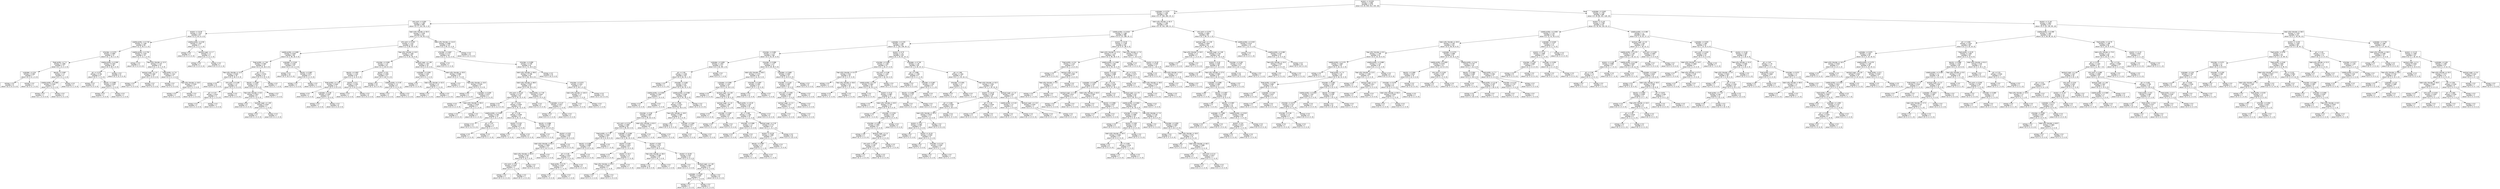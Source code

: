 digraph Tree {
node [shape=box, fontname="helvetica"] ;
edge [fontname="helvetica"] ;
0 [label="alcohol <= 10.525\nentropy = 1.694\nsamples = 1279\nvalue = [5, 43, 549, 513, 153, 16]"] ;
1 [label="sulphates <= 0.575\nentropy = 1.346\nsamples = 781\nvalue = [3, 27, 463, 262, 25, 1]"] ;
0 -> 1 [labeldistance=2.5, labelangle=45, headlabel="True"] ;
2 [label="citric acid <= 0.055\nentropy = 1.189\nsamples = 308\nvalue = [3, 17, 221, 63, 4, 0]"] ;
1 -> 2 ;
3 [label="alcohol <= 10.35\nentropy = 1.512\nsamples = 67\nvalue = [2, 8, 45, 8, 4, 0]"] ;
2 -> 3 ;
4 [label="volatile acidity <= 0.728\nentropy = 1.269\nsamples = 60\nvalue = [2, 6, 45, 5, 2, 0]"] ;
3 -> 4 ;
5 [label="chlorides <= 0.075\nentropy = 0.895\nsamples = 41\nvalue = [0, 1, 34, 4, 2, 0]"] ;
4 -> 5 ;
6 [label="fixed acidity <= 7.2\nentropy = 1.686\nsamples = 11\nvalue = [0, 1, 6, 2, 2, 0]"] ;
5 -> 6 ;
7 [label="sulphates <= 0.54\nentropy = 0.592\nsamples = 7\nvalue = [0, 0, 6, 1, 0, 0]"] ;
6 -> 7 ;
8 [label="entropy = 0.0\nsamples = 6\nvalue = [0, 0, 6, 0, 0, 0]"] ;
7 -> 8 ;
9 [label="entropy = 0.0\nsamples = 1\nvalue = [0, 0, 0, 1, 0, 0]"] ;
7 -> 9 ;
10 [label="density <= 0.997\nentropy = 1.5\nsamples = 4\nvalue = [0, 1, 0, 1, 2, 0]"] ;
6 -> 10 ;
11 [label="volatile acidity <= 0.565\nentropy = 0.918\nsamples = 3\nvalue = [0, 1, 0, 0, 2, 0]"] ;
10 -> 11 ;
12 [label="entropy = 0.0\nsamples = 1\nvalue = [0, 1, 0, 0, 0, 0]"] ;
11 -> 12 ;
13 [label="entropy = 0.0\nsamples = 2\nvalue = [0, 0, 0, 0, 2, 0]"] ;
11 -> 13 ;
14 [label="entropy = 0.0\nsamples = 1\nvalue = [0, 0, 0, 1, 0, 0]"] ;
10 -> 14 ;
15 [label="volatile acidity <= 0.595\nentropy = 0.353\nsamples = 30\nvalue = [0, 0, 28, 2, 0, 0]"] ;
5 -> 15 ;
16 [label="pH <= 3.275\nentropy = 0.764\nsamples = 9\nvalue = [0, 0, 7, 2, 0, 0]"] ;
15 -> 16 ;
17 [label="entropy = 0.0\nsamples = 6\nvalue = [0, 0, 6, 0, 0, 0]"] ;
16 -> 17 ;
18 [label="density <= 0.996\nentropy = 0.918\nsamples = 3\nvalue = [0, 0, 1, 2, 0, 0]"] ;
16 -> 18 ;
19 [label="entropy = 0.0\nsamples = 1\nvalue = [0, 0, 1, 0, 0, 0]"] ;
18 -> 19 ;
20 [label="entropy = 0.0\nsamples = 2\nvalue = [0, 0, 0, 2, 0, 0]"] ;
18 -> 20 ;
21 [label="entropy = 0.0\nsamples = 21\nvalue = [0, 0, 21, 0, 0, 0]"] ;
15 -> 21 ;
22 [label="volatile acidity <= 0.792\nentropy = 1.529\nsamples = 19\nvalue = [2, 5, 11, 1, 0, 0]"] ;
4 -> 22 ;
23 [label="entropy = 0.0\nsamples = 4\nvalue = [0, 4, 0, 0, 0, 0]"] ;
22 -> 23 ;
24 [label="free sulfur dioxide <= 12.5\nentropy = 1.237\nsamples = 15\nvalue = [2, 1, 11, 1, 0, 0]"] ;
22 -> 24 ;
25 [label="residual sugar <= 1.9\nentropy = 0.469\nsamples = 10\nvalue = [0, 1, 9, 0, 0, 0]"] ;
24 -> 25 ;
26 [label="entropy = 0.0\nsamples = 1\nvalue = [0, 1, 0, 0, 0, 0]"] ;
25 -> 26 ;
27 [label="entropy = 0.0\nsamples = 9\nvalue = [0, 0, 9, 0, 0, 0]"] ;
25 -> 27 ;
28 [label="fixed acidity <= 7.6\nentropy = 1.522\nsamples = 5\nvalue = [2, 0, 2, 1, 0, 0]"] ;
24 -> 28 ;
29 [label="entropy = 0.0\nsamples = 2\nvalue = [2, 0, 0, 0, 0, 0]"] ;
28 -> 29 ;
30 [label="free sulfur dioxide <= 18.5\nentropy = 0.918\nsamples = 3\nvalue = [0, 0, 2, 1, 0, 0]"] ;
28 -> 30 ;
31 [label="entropy = 0.0\nsamples = 1\nvalue = [0, 0, 0, 1, 0, 0]"] ;
30 -> 31 ;
32 [label="entropy = 0.0\nsamples = 2\nvalue = [0, 0, 2, 0, 0, 0]"] ;
30 -> 32 ;
33 [label="volatile acidity <= 0.56\nentropy = 1.557\nsamples = 7\nvalue = [0, 2, 0, 3, 2, 0]"] ;
3 -> 33 ;
34 [label="entropy = 0.0\nsamples = 3\nvalue = [0, 0, 0, 3, 0, 0]"] ;
33 -> 34 ;
35 [label="residual sugar <= 1.7\nentropy = 1.0\nsamples = 4\nvalue = [0, 2, 0, 0, 2, 0]"] ;
33 -> 35 ;
36 [label="entropy = 0.0\nsamples = 2\nvalue = [0, 2, 0, 0, 0, 0]"] ;
35 -> 36 ;
37 [label="entropy = 0.0\nsamples = 2\nvalue = [0, 0, 0, 0, 2, 0]"] ;
35 -> 37 ;
38 [label="total sulfur dioxide <= 55.5\nentropy = 1.028\nsamples = 241\nvalue = [1, 9, 176, 55, 0, 0]"] ;
2 -> 38 ;
39 [label="citric acid <= 0.235\nentropy = 1.241\nsamples = 126\nvalue = [1, 9, 82, 34, 0, 0]"] ;
38 -> 39 ;
40 [label="volatile acidity <= 0.685\nentropy = 0.845\nsamples = 66\nvalue = [0, 0, 48, 18, 0, 0]"] ;
39 -> 40 ;
41 [label="fixed acidity <= 7.65\nentropy = 0.965\nsamples = 41\nvalue = [0, 0, 25, 16, 0, 0]"] ;
40 -> 41 ;
42 [label="free sulfur dioxide <= 12.5\nentropy = 0.629\nsamples = 19\nvalue = [0, 0, 16, 3, 0, 0]"] ;
41 -> 42 ;
43 [label="entropy = 0.0\nsamples = 13\nvalue = [0, 0, 13, 0, 0, 0]"] ;
42 -> 43 ;
44 [label="citric acid <= 0.185\nentropy = 1.0\nsamples = 6\nvalue = [0, 0, 3, 3, 0, 0]"] ;
42 -> 44 ;
45 [label="pH <= 3.37\nentropy = 0.811\nsamples = 4\nvalue = [0, 0, 1, 3, 0, 0]"] ;
44 -> 45 ;
46 [label="entropy = 0.0\nsamples = 3\nvalue = [0, 0, 0, 3, 0, 0]"] ;
45 -> 46 ;
47 [label="entropy = 0.0\nsamples = 1\nvalue = [0, 0, 1, 0, 0, 0]"] ;
45 -> 47 ;
48 [label="entropy = 0.0\nsamples = 2\nvalue = [0, 0, 2, 0, 0, 0]"] ;
44 -> 48 ;
49 [label="pH <= 3.3\nentropy = 0.976\nsamples = 22\nvalue = [0, 0, 9, 13, 0, 0]"] ;
41 -> 49 ;
50 [label="density <= 0.997\nentropy = 0.971\nsamples = 15\nvalue = [0, 0, 9, 6, 0, 0]"] ;
49 -> 50 ;
51 [label="free sulfur dioxide <= 8.5\nentropy = 0.811\nsamples = 8\nvalue = [0, 0, 2, 6, 0, 0]"] ;
50 -> 51 ;
52 [label="entropy = 0.0\nsamples = 5\nvalue = [0, 0, 0, 5, 0, 0]"] ;
51 -> 52 ;
53 [label="residual sugar <= 1.95\nentropy = 0.918\nsamples = 3\nvalue = [0, 0, 2, 1, 0, 0]"] ;
51 -> 53 ;
54 [label="entropy = 0.0\nsamples = 2\nvalue = [0, 0, 2, 0, 0, 0]"] ;
53 -> 54 ;
55 [label="entropy = 0.0\nsamples = 1\nvalue = [0, 0, 0, 1, 0, 0]"] ;
53 -> 55 ;
56 [label="entropy = 0.0\nsamples = 7\nvalue = [0, 0, 7, 0, 0, 0]"] ;
50 -> 56 ;
57 [label="entropy = 0.0\nsamples = 7\nvalue = [0, 0, 0, 7, 0, 0]"] ;
49 -> 57 ;
58 [label="sulphates <= 0.545\nentropy = 0.402\nsamples = 25\nvalue = [0, 0, 23, 2, 0, 0]"] ;
40 -> 58 ;
59 [label="entropy = 0.0\nsamples = 20\nvalue = [0, 0, 20, 0, 0, 0]"] ;
58 -> 59 ;
60 [label="density <= 0.997\nentropy = 0.971\nsamples = 5\nvalue = [0, 0, 3, 2, 0, 0]"] ;
58 -> 60 ;
61 [label="entropy = 0.0\nsamples = 3\nvalue = [0, 0, 3, 0, 0, 0]"] ;
60 -> 61 ;
62 [label="entropy = 0.0\nsamples = 2\nvalue = [0, 0, 0, 2, 0, 0]"] ;
60 -> 62 ;
63 [label="free sulfur dioxide <= 10.5\nentropy = 1.482\nsamples = 60\nvalue = [1, 9, 34, 16, 0, 0]"] ;
39 -> 63 ;
64 [label="chlorides <= 0.082\nentropy = 1.22\nsamples = 41\nvalue = [1, 3, 29, 8, 0, 0]"] ;
63 -> 64 ;
65 [label="density <= 0.997\nentropy = 1.219\nsamples = 20\nvalue = [1, 0, 11, 8, 0, 0]"] ;
64 -> 65 ;
66 [label="fixed acidity <= 7.25\nentropy = 0.845\nsamples = 11\nvalue = [0, 0, 3, 8, 0, 0]"] ;
65 -> 66 ;
67 [label="entropy = 0.0\nsamples = 2\nvalue = [0, 0, 2, 0, 0, 0]"] ;
66 -> 67 ;
68 [label="sulphates <= 0.46\nentropy = 0.503\nsamples = 9\nvalue = [0, 0, 1, 8, 0, 0]"] ;
66 -> 68 ;
69 [label="entropy = 0.0\nsamples = 1\nvalue = [0, 0, 1, 0, 0, 0]"] ;
68 -> 69 ;
70 [label="entropy = 0.0\nsamples = 8\nvalue = [0, 0, 0, 8, 0, 0]"] ;
68 -> 70 ;
71 [label="alcohol <= 9.2\nentropy = 0.503\nsamples = 9\nvalue = [1, 0, 8, 0, 0, 0]"] ;
65 -> 71 ;
72 [label="entropy = 0.0\nsamples = 1\nvalue = [1, 0, 0, 0, 0, 0]"] ;
71 -> 72 ;
73 [label="entropy = 0.0\nsamples = 8\nvalue = [0, 0, 8, 0, 0, 0]"] ;
71 -> 73 ;
74 [label="alcohol <= 9.9\nentropy = 0.592\nsamples = 21\nvalue = [0, 3, 18, 0, 0, 0]"] ;
64 -> 74 ;
75 [label="entropy = 0.0\nsamples = 15\nvalue = [0, 0, 15, 0, 0, 0]"] ;
74 -> 75 ;
76 [label="volatile acidity <= 0.45\nentropy = 1.0\nsamples = 6\nvalue = [0, 3, 3, 0, 0, 0]"] ;
74 -> 76 ;
77 [label="entropy = 0.0\nsamples = 3\nvalue = [0, 0, 3, 0, 0, 0]"] ;
76 -> 77 ;
78 [label="entropy = 0.0\nsamples = 3\nvalue = [0, 3, 0, 0, 0, 0]"] ;
76 -> 78 ;
79 [label="residual sugar <= 1.95\nentropy = 1.557\nsamples = 19\nvalue = [0, 6, 5, 8, 0, 0]"] ;
63 -> 79 ;
80 [label="sulphates <= 0.555\nentropy = 0.65\nsamples = 6\nvalue = [0, 0, 5, 1, 0, 0]"] ;
79 -> 80 ;
81 [label="entropy = 0.0\nsamples = 4\nvalue = [0, 0, 4, 0, 0, 0]"] ;
80 -> 81 ;
82 [label="total sulfur dioxide <= 42.0\nentropy = 1.0\nsamples = 2\nvalue = [0, 0, 1, 1, 0, 0]"] ;
80 -> 82 ;
83 [label="entropy = 0.0\nsamples = 1\nvalue = [0, 0, 0, 1, 0, 0]"] ;
82 -> 83 ;
84 [label="entropy = 0.0\nsamples = 1\nvalue = [0, 0, 1, 0, 0, 0]"] ;
82 -> 84 ;
85 [label="total sulfur dioxide <= 35.5\nentropy = 0.996\nsamples = 13\nvalue = [0, 6, 0, 7, 0, 0]"] ;
79 -> 85 ;
86 [label="entropy = 0.0\nsamples = 4\nvalue = [0, 0, 0, 4, 0, 0]"] ;
85 -> 86 ;
87 [label="free sulfur dioxide <= 16.5\nentropy = 0.918\nsamples = 9\nvalue = [0, 6, 0, 3, 0, 0]"] ;
85 -> 87 ;
88 [label="entropy = 0.0\nsamples = 4\nvalue = [0, 4, 0, 0, 0, 0]"] ;
87 -> 88 ;
89 [label="sulphates <= 0.535\nentropy = 0.971\nsamples = 5\nvalue = [0, 2, 0, 3, 0, 0]"] ;
87 -> 89 ;
90 [label="entropy = 0.0\nsamples = 2\nvalue = [0, 0, 0, 2, 0, 0]"] ;
89 -> 90 ;
91 [label="total sulfur dioxide <= 50.0\nentropy = 0.918\nsamples = 3\nvalue = [0, 2, 0, 1, 0, 0]"] ;
89 -> 91 ;
92 [label="entropy = 0.0\nsamples = 2\nvalue = [0, 2, 0, 0, 0, 0]"] ;
91 -> 92 ;
93 [label="entropy = 0.0\nsamples = 1\nvalue = [0, 0, 0, 1, 0, 0]"] ;
91 -> 93 ;
94 [label="total sulfur dioxide <= 114.5\nentropy = 0.686\nsamples = 115\nvalue = [0, 0, 94, 21, 0, 0]"] ;
38 -> 94 ;
95 [label="chlorides <= 0.067\nentropy = 0.771\nsamples = 93\nvalue = [0, 0, 72, 21, 0, 0]"] ;
94 -> 95 ;
96 [label="entropy = 0.0\nsamples = 2\nvalue = [0, 0, 0, 2, 0, 0]"] ;
95 -> 96 ;
97 [label="chlorides <= 0.099\nentropy = 0.739\nsamples = 91\nvalue = [0, 0, 72, 19, 0, 0]"] ;
95 -> 97 ;
98 [label="total sulfur dioxide <= 99.0\nentropy = 0.786\nsamples = 81\nvalue = [0, 0, 62, 19, 0, 0]"] ;
97 -> 98 ;
99 [label="total sulfur dioxide <= 88.5\nentropy = 0.857\nsamples = 64\nvalue = [0, 0, 46, 18, 0, 0]"] ;
98 -> 99 ;
100 [label="citric acid <= 0.115\nentropy = 0.757\nsamples = 55\nvalue = [0, 0, 43, 12, 0, 0]"] ;
99 -> 100 ;
101 [label="entropy = 0.0\nsamples = 11\nvalue = [0, 0, 11, 0, 0, 0]"] ;
100 -> 101 ;
102 [label="pH <= 3.215\nentropy = 0.845\nsamples = 44\nvalue = [0, 0, 32, 12, 0, 0]"] ;
100 -> 102 ;
103 [label="volatile acidity <= 0.925\nentropy = 0.391\nsamples = 13\nvalue = [0, 0, 12, 1, 0, 0]"] ;
102 -> 103 ;
104 [label="entropy = 0.0\nsamples = 11\nvalue = [0, 0, 11, 0, 0, 0]"] ;
103 -> 104 ;
105 [label="pH <= 3.07\nentropy = 1.0\nsamples = 2\nvalue = [0, 0, 1, 1, 0, 0]"] ;
103 -> 105 ;
106 [label="entropy = 0.0\nsamples = 1\nvalue = [0, 0, 1, 0, 0, 0]"] ;
105 -> 106 ;
107 [label="entropy = 0.0\nsamples = 1\nvalue = [0, 0, 0, 1, 0, 0]"] ;
105 -> 107 ;
108 [label="pH <= 3.28\nentropy = 0.938\nsamples = 31\nvalue = [0, 0, 20, 11, 0, 0]"] ;
102 -> 108 ;
109 [label="alcohol <= 9.35\nentropy = 0.65\nsamples = 6\nvalue = [0, 0, 1, 5, 0, 0]"] ;
108 -> 109 ;
110 [label="entropy = 0.0\nsamples = 1\nvalue = [0, 0, 1, 0, 0, 0]"] ;
109 -> 110 ;
111 [label="entropy = 0.0\nsamples = 5\nvalue = [0, 0, 0, 5, 0, 0]"] ;
109 -> 111 ;
112 [label="density <= 0.996\nentropy = 0.795\nsamples = 25\nvalue = [0, 0, 19, 6, 0, 0]"] ;
108 -> 112 ;
113 [label="entropy = 0.0\nsamples = 2\nvalue = [0, 0, 0, 2, 0, 0]"] ;
112 -> 113 ;
114 [label="alcohol <= 9.55\nentropy = 0.667\nsamples = 23\nvalue = [0, 0, 19, 4, 0, 0]"] ;
112 -> 114 ;
115 [label="total sulfur dioxide <= 81.0\nentropy = 0.863\nsamples = 14\nvalue = [0, 0, 10, 4, 0, 0]"] ;
114 -> 115 ;
116 [label="total sulfur dioxide <= 62.5\nentropy = 0.65\nsamples = 12\nvalue = [0, 0, 10, 2, 0, 0]"] ;
115 -> 116 ;
117 [label="citric acid <= 0.51\nentropy = 0.918\nsamples = 3\nvalue = [0, 0, 1, 2, 0, 0]"] ;
116 -> 117 ;
118 [label="entropy = 0.0\nsamples = 2\nvalue = [0, 0, 0, 2, 0, 0]"] ;
117 -> 118 ;
119 [label="entropy = 0.0\nsamples = 1\nvalue = [0, 0, 1, 0, 0, 0]"] ;
117 -> 119 ;
120 [label="entropy = 0.0\nsamples = 9\nvalue = [0, 0, 9, 0, 0, 0]"] ;
116 -> 120 ;
121 [label="entropy = 0.0\nsamples = 2\nvalue = [0, 0, 0, 2, 0, 0]"] ;
115 -> 121 ;
122 [label="entropy = 0.0\nsamples = 9\nvalue = [0, 0, 9, 0, 0, 0]"] ;
114 -> 122 ;
123 [label="fixed acidity <= 7.55\nentropy = 0.918\nsamples = 9\nvalue = [0, 0, 3, 6, 0, 0]"] ;
99 -> 123 ;
124 [label="entropy = 0.0\nsamples = 5\nvalue = [0, 0, 0, 5, 0, 0]"] ;
123 -> 124 ;
125 [label="sulphates <= 0.47\nentropy = 0.811\nsamples = 4\nvalue = [0, 0, 3, 1, 0, 0]"] ;
123 -> 125 ;
126 [label="entropy = 0.0\nsamples = 1\nvalue = [0, 0, 0, 1, 0, 0]"] ;
125 -> 126 ;
127 [label="entropy = 0.0\nsamples = 3\nvalue = [0, 0, 3, 0, 0, 0]"] ;
125 -> 127 ;
128 [label="chlorides <= 0.073\nentropy = 0.323\nsamples = 17\nvalue = [0, 0, 16, 1, 0, 0]"] ;
98 -> 128 ;
129 [label="total sulfur dioxide <= 104.5\nentropy = 1.0\nsamples = 2\nvalue = [0, 0, 1, 1, 0, 0]"] ;
128 -> 129 ;
130 [label="entropy = 0.0\nsamples = 1\nvalue = [0, 0, 1, 0, 0, 0]"] ;
129 -> 130 ;
131 [label="entropy = 0.0\nsamples = 1\nvalue = [0, 0, 0, 1, 0, 0]"] ;
129 -> 131 ;
132 [label="entropy = 0.0\nsamples = 15\nvalue = [0, 0, 15, 0, 0, 0]"] ;
128 -> 132 ;
133 [label="entropy = 0.0\nsamples = 10\nvalue = [0, 0, 10, 0, 0, 0]"] ;
97 -> 133 ;
134 [label="entropy = 0.0\nsamples = 22\nvalue = [0, 0, 22, 0, 0, 0]"] ;
94 -> 134 ;
135 [label="total sulfur dioxide <= 81.5\nentropy = 1.356\nsamples = 473\nvalue = [0, 10, 242, 199, 21, 1]"] ;
1 -> 135 ;
136 [label="volatile acidity <= 0.618\nentropy = 1.386\nsamples = 388\nvalue = [0, 8, 173, 186, 20, 1]"] ;
135 -> 136 ;
137 [label="sulphates <= 0.725\nentropy = 1.367\nsamples = 287\nvalue = [0, 2, 116, 148, 20, 1]"] ;
136 -> 137 ;
138 [label="chlorides <= 0.082\nentropy = 1.174\nsamples = 184\nvalue = [0, 0, 91, 87, 6, 0]"] ;
137 -> 138 ;
139 [label="sulphates <= 0.695\nentropy = 1.054\nsamples = 111\nvalue = [0, 0, 62, 48, 1, 0]"] ;
138 -> 139 ;
140 [label="pH <= 2.93\nentropy = 1.039\nsamples = 104\nvalue = [0, 0, 62, 41, 1, 0]"] ;
139 -> 140 ;
141 [label="entropy = 0.0\nsamples = 1\nvalue = [0, 0, 0, 0, 1, 0]"] ;
140 -> 141 ;
142 [label="chlorides <= 0.061\nentropy = 0.97\nsamples = 103\nvalue = [0, 0, 62, 41, 0, 0]"] ;
140 -> 142 ;
143 [label="volatile acidity <= 0.605\nentropy = 0.592\nsamples = 7\nvalue = [0, 0, 1, 6, 0, 0]"] ;
142 -> 143 ;
144 [label="entropy = 0.0\nsamples = 6\nvalue = [0, 0, 0, 6, 0, 0]"] ;
143 -> 144 ;
145 [label="entropy = 0.0\nsamples = 1\nvalue = [0, 0, 1, 0, 0, 0]"] ;
143 -> 145 ;
146 [label="volatile acidity <= 0.585\nentropy = 0.946\nsamples = 96\nvalue = [0, 0, 61, 35, 0, 0]"] ;
142 -> 146 ;
147 [label="pH <= 3.455\nentropy = 0.972\nsamples = 87\nvalue = [0, 0, 52, 35, 0, 0]"] ;
146 -> 147 ;
148 [label="chlorides <= 0.08\nentropy = 0.993\nsamples = 71\nvalue = [0, 0, 39, 32, 0, 0]"] ;
147 -> 148 ;
149 [label="citric acid <= 0.215\nentropy = 0.969\nsamples = 63\nvalue = [0, 0, 38, 25, 0, 0]"] ;
148 -> 149 ;
150 [label="fixed acidity <= 7.75\nentropy = 0.959\nsamples = 21\nvalue = [0, 0, 8, 13, 0, 0]"] ;
149 -> 150 ;
151 [label="density <= 0.996\nentropy = 0.985\nsamples = 14\nvalue = [0, 0, 8, 6, 0, 0]"] ;
150 -> 151 ;
152 [label="pH <= 3.35\nentropy = 0.811\nsamples = 8\nvalue = [0, 0, 2, 6, 0, 0]"] ;
151 -> 152 ;
153 [label="fixed acidity <= 6.75\nentropy = 0.918\nsamples = 3\nvalue = [0, 0, 2, 1, 0, 0]"] ;
152 -> 153 ;
154 [label="entropy = 0.0\nsamples = 2\nvalue = [0, 0, 2, 0, 0, 0]"] ;
153 -> 154 ;
155 [label="entropy = 0.0\nsamples = 1\nvalue = [0, 0, 0, 1, 0, 0]"] ;
153 -> 155 ;
156 [label="entropy = 0.0\nsamples = 5\nvalue = [0, 0, 0, 5, 0, 0]"] ;
152 -> 156 ;
157 [label="entropy = 0.0\nsamples = 6\nvalue = [0, 0, 6, 0, 0, 0]"] ;
151 -> 157 ;
158 [label="entropy = 0.0\nsamples = 7\nvalue = [0, 0, 0, 7, 0, 0]"] ;
150 -> 158 ;
159 [label="sulphates <= 0.595\nentropy = 0.863\nsamples = 42\nvalue = [0, 0, 30, 12, 0, 0]"] ;
149 -> 159 ;
160 [label="alcohol <= 9.65\nentropy = 0.811\nsamples = 8\nvalue = [0, 0, 2, 6, 0, 0]"] ;
159 -> 160 ;
161 [label="entropy = 0.0\nsamples = 4\nvalue = [0, 0, 0, 4, 0, 0]"] ;
160 -> 161 ;
162 [label="alcohol <= 10.3\nentropy = 1.0\nsamples = 4\nvalue = [0, 0, 2, 2, 0, 0]"] ;
160 -> 162 ;
163 [label="free sulfur dioxide <= 22.5\nentropy = 0.918\nsamples = 3\nvalue = [0, 0, 2, 1, 0, 0]"] ;
162 -> 163 ;
164 [label="entropy = 0.0\nsamples = 1\nvalue = [0, 0, 0, 1, 0, 0]"] ;
163 -> 164 ;
165 [label="entropy = 0.0\nsamples = 2\nvalue = [0, 0, 2, 0, 0, 0]"] ;
163 -> 165 ;
166 [label="entropy = 0.0\nsamples = 1\nvalue = [0, 0, 0, 1, 0, 0]"] ;
162 -> 166 ;
167 [label="alcohol <= 9.65\nentropy = 0.672\nsamples = 34\nvalue = [0, 0, 28, 6, 0, 0]"] ;
159 -> 167 ;
168 [label="free sulfur dioxide <= 28.0\nentropy = 0.286\nsamples = 20\nvalue = [0, 0, 19, 1, 0, 0]"] ;
167 -> 168 ;
169 [label="entropy = 0.0\nsamples = 19\nvalue = [0, 0, 19, 0, 0, 0]"] ;
168 -> 169 ;
170 [label="entropy = 0.0\nsamples = 1\nvalue = [0, 0, 0, 1, 0, 0]"] ;
168 -> 170 ;
171 [label="alcohol <= 10.05\nentropy = 0.94\nsamples = 14\nvalue = [0, 0, 9, 5, 0, 0]"] ;
167 -> 171 ;
172 [label="entropy = 0.0\nsamples = 3\nvalue = [0, 0, 0, 3, 0, 0]"] ;
171 -> 172 ;
173 [label="residual sugar <= 1.65\nentropy = 0.684\nsamples = 11\nvalue = [0, 0, 9, 2, 0, 0]"] ;
171 -> 173 ;
174 [label="sulphates <= 0.635\nentropy = 0.918\nsamples = 3\nvalue = [0, 0, 1, 2, 0, 0]"] ;
173 -> 174 ;
175 [label="entropy = 0.0\nsamples = 1\nvalue = [0, 0, 1, 0, 0, 0]"] ;
174 -> 175 ;
176 [label="entropy = 0.0\nsamples = 2\nvalue = [0, 0, 0, 2, 0, 0]"] ;
174 -> 176 ;
177 [label="entropy = 0.0\nsamples = 8\nvalue = [0, 0, 8, 0, 0, 0]"] ;
173 -> 177 ;
178 [label="total sulfur dioxide <= 62.0\nentropy = 0.544\nsamples = 8\nvalue = [0, 0, 1, 7, 0, 0]"] ;
148 -> 178 ;
179 [label="entropy = 0.0\nsamples = 7\nvalue = [0, 0, 0, 7, 0, 0]"] ;
178 -> 179 ;
180 [label="entropy = 0.0\nsamples = 1\nvalue = [0, 0, 1, 0, 0, 0]"] ;
178 -> 180 ;
181 [label="free sulfur dioxide <= 18.5\nentropy = 0.696\nsamples = 16\nvalue = [0, 0, 13, 3, 0, 0]"] ;
147 -> 181 ;
182 [label="entropy = 0.0\nsamples = 11\nvalue = [0, 0, 11, 0, 0, 0]"] ;
181 -> 182 ;
183 [label="chlorides <= 0.081\nentropy = 0.971\nsamples = 5\nvalue = [0, 0, 2, 3, 0, 0]"] ;
181 -> 183 ;
184 [label="entropy = 0.0\nsamples = 3\nvalue = [0, 0, 0, 3, 0, 0]"] ;
183 -> 184 ;
185 [label="entropy = 0.0\nsamples = 2\nvalue = [0, 0, 2, 0, 0, 0]"] ;
183 -> 185 ;
186 [label="entropy = 0.0\nsamples = 9\nvalue = [0, 0, 9, 0, 0, 0]"] ;
146 -> 186 ;
187 [label="entropy = 0.0\nsamples = 7\nvalue = [0, 0, 0, 7, 0, 0]"] ;
139 -> 187 ;
188 [label="chlorides <= 0.098\nentropy = 1.277\nsamples = 73\nvalue = [0, 0, 29, 39, 5, 0]"] ;
138 -> 188 ;
189 [label="total sulfur dioxide <= 56.0\nentropy = 1.274\nsamples = 50\nvalue = [0, 0, 14, 31, 5, 0]"] ;
188 -> 189 ;
190 [label="sulphates <= 0.585\nentropy = 1.414\nsamples = 37\nvalue = [0, 0, 13, 19, 5, 0]"] ;
189 -> 190 ;
191 [label="entropy = 0.0\nsamples = 4\nvalue = [0, 0, 4, 0, 0, 0]"] ;
190 -> 191 ;
192 [label="residual sugar <= 2.05\nentropy = 1.382\nsamples = 33\nvalue = [0, 0, 9, 19, 5, 0]"] ;
190 -> 192 ;
193 [label="residual sugar <= 1.8\nentropy = 1.299\nsamples = 8\nvalue = [0, 0, 5, 2, 1, 0]"] ;
192 -> 193 ;
194 [label="entropy = 0.0\nsamples = 2\nvalue = [0, 0, 0, 2, 0, 0]"] ;
193 -> 194 ;
195 [label="chlorides <= 0.087\nentropy = 0.65\nsamples = 6\nvalue = [0, 0, 5, 0, 1, 0]"] ;
193 -> 195 ;
196 [label="entropy = 0.0\nsamples = 1\nvalue = [0, 0, 0, 0, 1, 0]"] ;
195 -> 196 ;
197 [label="entropy = 0.0\nsamples = 5\nvalue = [0, 0, 5, 0, 0, 0]"] ;
195 -> 197 ;
198 [label="fixed acidity <= 10.25\nentropy = 1.224\nsamples = 25\nvalue = [0, 0, 4, 17, 4, 0]"] ;
192 -> 198 ;
199 [label="pH <= 3.265\nentropy = 1.403\nsamples = 19\nvalue = [0, 0, 4, 11, 4, 0]"] ;
198 -> 199 ;
200 [label="chlorides <= 0.089\nentropy = 1.0\nsamples = 6\nvalue = [0, 0, 3, 0, 3, 0]"] ;
199 -> 200 ;
201 [label="entropy = 0.0\nsamples = 3\nvalue = [0, 0, 3, 0, 0, 0]"] ;
200 -> 201 ;
202 [label="entropy = 0.0\nsamples = 3\nvalue = [0, 0, 0, 0, 3, 0]"] ;
200 -> 202 ;
203 [label="residual sugar <= 2.25\nentropy = 0.773\nsamples = 13\nvalue = [0, 0, 1, 11, 1, 0]"] ;
199 -> 203 ;
204 [label="alcohol <= 10.35\nentropy = 1.585\nsamples = 3\nvalue = [0, 0, 1, 1, 1, 0]"] ;
203 -> 204 ;
205 [label="density <= 0.997\nentropy = 1.0\nsamples = 2\nvalue = [0, 0, 0, 1, 1, 0]"] ;
204 -> 205 ;
206 [label="entropy = 0.0\nsamples = 1\nvalue = [0, 0, 0, 0, 1, 0]"] ;
205 -> 206 ;
207 [label="entropy = 0.0\nsamples = 1\nvalue = [0, 0, 0, 1, 0, 0]"] ;
205 -> 207 ;
208 [label="entropy = 0.0\nsamples = 1\nvalue = [0, 0, 1, 0, 0, 0]"] ;
204 -> 208 ;
209 [label="entropy = 0.0\nsamples = 10\nvalue = [0, 0, 0, 10, 0, 0]"] ;
203 -> 209 ;
210 [label="entropy = 0.0\nsamples = 6\nvalue = [0, 0, 0, 6, 0, 0]"] ;
198 -> 210 ;
211 [label="chlorides <= 0.097\nentropy = 0.391\nsamples = 13\nvalue = [0, 0, 1, 12, 0, 0]"] ;
189 -> 211 ;
212 [label="entropy = 0.0\nsamples = 12\nvalue = [0, 0, 0, 12, 0, 0]"] ;
211 -> 212 ;
213 [label="entropy = 0.0\nsamples = 1\nvalue = [0, 0, 1, 0, 0, 0]"] ;
211 -> 213 ;
214 [label="sulphates <= 0.665\nentropy = 0.932\nsamples = 23\nvalue = [0, 0, 15, 8, 0, 0]"] ;
188 -> 214 ;
215 [label="chlorides <= 0.143\nentropy = 0.997\nsamples = 15\nvalue = [0, 0, 7, 8, 0, 0]"] ;
214 -> 215 ;
216 [label="citric acid <= 0.355\nentropy = 0.881\nsamples = 10\nvalue = [0, 0, 7, 3, 0, 0]"] ;
215 -> 216 ;
217 [label="residual sugar <= 2.3\nentropy = 0.971\nsamples = 5\nvalue = [0, 0, 2, 3, 0, 0]"] ;
216 -> 217 ;
218 [label="entropy = 0.0\nsamples = 2\nvalue = [0, 0, 2, 0, 0, 0]"] ;
217 -> 218 ;
219 [label="entropy = 0.0\nsamples = 3\nvalue = [0, 0, 0, 3, 0, 0]"] ;
217 -> 219 ;
220 [label="entropy = 0.0\nsamples = 5\nvalue = [0, 0, 5, 0, 0, 0]"] ;
216 -> 220 ;
221 [label="entropy = 0.0\nsamples = 5\nvalue = [0, 0, 0, 5, 0, 0]"] ;
215 -> 221 ;
222 [label="entropy = 0.0\nsamples = 8\nvalue = [0, 0, 8, 0, 0, 0]"] ;
214 -> 222 ;
223 [label="alcohol <= 9.75\nentropy = 1.51\nsamples = 103\nvalue = [0, 2, 25, 61, 14, 1]"] ;
137 -> 223 ;
224 [label="chlorides <= 0.084\nentropy = 1.106\nsamples = 47\nvalue = [0, 1, 19, 27, 0, 0]"] ;
223 -> 224 ;
225 [label="free sulfur dioxide <= 4.0\nentropy = 0.61\nsamples = 20\nvalue = [0, 0, 3, 17, 0, 0]"] ;
224 -> 225 ;
226 [label="entropy = 0.0\nsamples = 2\nvalue = [0, 0, 2, 0, 0, 0]"] ;
225 -> 226 ;
227 [label="free sulfur dioxide <= 36.0\nentropy = 0.31\nsamples = 18\nvalue = [0, 0, 1, 17, 0, 0]"] ;
225 -> 227 ;
228 [label="entropy = 0.0\nsamples = 17\nvalue = [0, 0, 0, 17, 0, 0]"] ;
227 -> 228 ;
229 [label="entropy = 0.0\nsamples = 1\nvalue = [0, 0, 1, 0, 0, 0]"] ;
227 -> 229 ;
230 [label="citric acid <= 0.88\nentropy = 1.154\nsamples = 27\nvalue = [0, 1, 16, 10, 0, 0]"] ;
224 -> 230 ;
231 [label="volatile acidity <= 0.35\nentropy = 0.961\nsamples = 26\nvalue = [0, 0, 16, 10, 0, 0]"] ;
230 -> 231 ;
232 [label="entropy = 0.0\nsamples = 3\nvalue = [0, 0, 0, 3, 0, 0]"] ;
231 -> 232 ;
233 [label="alcohol <= 9.15\nentropy = 0.887\nsamples = 23\nvalue = [0, 0, 16, 7, 0, 0]"] ;
231 -> 233 ;
234 [label="entropy = 0.0\nsamples = 2\nvalue = [0, 0, 0, 2, 0, 0]"] ;
233 -> 234 ;
235 [label="total sulfur dioxide <= 40.5\nentropy = 0.792\nsamples = 21\nvalue = [0, 0, 16, 5, 0, 0]"] ;
233 -> 235 ;
236 [label="entropy = 0.0\nsamples = 7\nvalue = [0, 0, 7, 0, 0, 0]"] ;
235 -> 236 ;
237 [label="chlorides <= 0.353\nentropy = 0.94\nsamples = 14\nvalue = [0, 0, 9, 5, 0, 0]"] ;
235 -> 237 ;
238 [label="chlorides <= 0.087\nentropy = 0.991\nsamples = 9\nvalue = [0, 0, 4, 5, 0, 0]"] ;
237 -> 238 ;
239 [label="entropy = 0.0\nsamples = 2\nvalue = [0, 0, 2, 0, 0, 0]"] ;
238 -> 239 ;
240 [label="residual sugar <= 2.3\nentropy = 0.863\nsamples = 7\nvalue = [0, 0, 2, 5, 0, 0]"] ;
238 -> 240 ;
241 [label="citric acid <= 0.225\nentropy = 0.65\nsamples = 6\nvalue = [0, 0, 1, 5, 0, 0]"] ;
240 -> 241 ;
242 [label="entropy = 0.0\nsamples = 1\nvalue = [0, 0, 1, 0, 0, 0]"] ;
241 -> 242 ;
243 [label="entropy = 0.0\nsamples = 5\nvalue = [0, 0, 0, 5, 0, 0]"] ;
241 -> 243 ;
244 [label="entropy = 0.0\nsamples = 1\nvalue = [0, 0, 1, 0, 0, 0]"] ;
240 -> 244 ;
245 [label="entropy = 0.0\nsamples = 5\nvalue = [0, 0, 5, 0, 0, 0]"] ;
237 -> 245 ;
246 [label="entropy = 0.0\nsamples = 1\nvalue = [0, 1, 0, 0, 0, 0]"] ;
230 -> 246 ;
247 [label="sulphates <= 0.745\nentropy = 1.49\nsamples = 56\nvalue = [0, 1, 6, 34, 14, 1]"] ;
223 -> 247 ;
248 [label="pH <= 3.085\nentropy = 1.392\nsamples = 9\nvalue = [0, 0, 4, 1, 4, 0]"] ;
247 -> 248 ;
249 [label="entropy = 0.0\nsamples = 3\nvalue = [0, 0, 0, 0, 3, 0]"] ;
248 -> 249 ;
250 [label="chlorides <= 0.087\nentropy = 1.252\nsamples = 6\nvalue = [0, 0, 4, 1, 1, 0]"] ;
248 -> 250 ;
251 [label="density <= 0.996\nentropy = 0.722\nsamples = 5\nvalue = [0, 0, 4, 0, 1, 0]"] ;
250 -> 251 ;
252 [label="entropy = 0.0\nsamples = 1\nvalue = [0, 0, 0, 0, 1, 0]"] ;
251 -> 252 ;
253 [label="entropy = 0.0\nsamples = 4\nvalue = [0, 0, 4, 0, 0, 0]"] ;
251 -> 253 ;
254 [label="entropy = 0.0\nsamples = 1\nvalue = [0, 0, 0, 1, 0, 0]"] ;
250 -> 254 ;
255 [label="pH <= 2.98\nentropy = 1.263\nsamples = 47\nvalue = [0, 1, 2, 33, 10, 1]"] ;
247 -> 255 ;
256 [label="chlorides <= 0.091\nentropy = 1.0\nsamples = 2\nvalue = [0, 0, 1, 0, 0, 1]"] ;
255 -> 256 ;
257 [label="entropy = 0.0\nsamples = 1\nvalue = [0, 0, 0, 0, 0, 1]"] ;
256 -> 257 ;
258 [label="entropy = 0.0\nsamples = 1\nvalue = [0, 0, 1, 0, 0, 0]"] ;
256 -> 258 ;
259 [label="free sulfur dioxide <= 32.5\nentropy = 1.054\nsamples = 45\nvalue = [0, 1, 1, 33, 10, 0]"] ;
255 -> 259 ;
260 [label="alcohol <= 10.45\nentropy = 0.769\nsamples = 40\nvalue = [0, 0, 0, 31, 9, 0]"] ;
259 -> 260 ;
261 [label="pH <= 3.265\nentropy = 0.602\nsamples = 34\nvalue = [0, 0, 0, 29, 5, 0]"] ;
260 -> 261 ;
262 [label="total sulfur dioxide <= 42.0\nentropy = 0.874\nsamples = 17\nvalue = [0, 0, 0, 12, 5, 0]"] ;
261 -> 262 ;
263 [label="alcohol <= 10.0\nentropy = 0.991\nsamples = 9\nvalue = [0, 0, 0, 4, 5, 0]"] ;
262 -> 263 ;
264 [label="entropy = 0.0\nsamples = 3\nvalue = [0, 0, 0, 0, 3, 0]"] ;
263 -> 264 ;
265 [label="alcohol <= 10.25\nentropy = 0.918\nsamples = 6\nvalue = [0, 0, 0, 4, 2, 0]"] ;
263 -> 265 ;
266 [label="entropy = 0.0\nsamples = 3\nvalue = [0, 0, 0, 3, 0, 0]"] ;
265 -> 266 ;
267 [label="chlorides <= 0.115\nentropy = 0.918\nsamples = 3\nvalue = [0, 0, 0, 1, 2, 0]"] ;
265 -> 267 ;
268 [label="entropy = 0.0\nsamples = 2\nvalue = [0, 0, 0, 0, 2, 0]"] ;
267 -> 268 ;
269 [label="entropy = 0.0\nsamples = 1\nvalue = [0, 0, 0, 1, 0, 0]"] ;
267 -> 269 ;
270 [label="entropy = 0.0\nsamples = 8\nvalue = [0, 0, 0, 8, 0, 0]"] ;
262 -> 270 ;
271 [label="entropy = 0.0\nsamples = 17\nvalue = [0, 0, 0, 17, 0, 0]"] ;
261 -> 271 ;
272 [label="pH <= 3.26\nentropy = 0.918\nsamples = 6\nvalue = [0, 0, 0, 2, 4, 0]"] ;
260 -> 272 ;
273 [label="entropy = 0.0\nsamples = 2\nvalue = [0, 0, 0, 2, 0, 0]"] ;
272 -> 273 ;
274 [label="entropy = 0.0\nsamples = 4\nvalue = [0, 0, 0, 0, 4, 0]"] ;
272 -> 274 ;
275 [label="residual sugar <= 1.9\nentropy = 1.922\nsamples = 5\nvalue = [0, 1, 1, 2, 1, 0]"] ;
259 -> 275 ;
276 [label="volatile acidity <= 0.43\nentropy = 1.0\nsamples = 2\nvalue = [0, 1, 1, 0, 0, 0]"] ;
275 -> 276 ;
277 [label="entropy = 0.0\nsamples = 1\nvalue = [0, 0, 1, 0, 0, 0]"] ;
276 -> 277 ;
278 [label="entropy = 0.0\nsamples = 1\nvalue = [0, 1, 0, 0, 0, 0]"] ;
276 -> 278 ;
279 [label="residual sugar <= 2.15\nentropy = 0.918\nsamples = 3\nvalue = [0, 0, 0, 2, 1, 0]"] ;
275 -> 279 ;
280 [label="entropy = 0.0\nsamples = 1\nvalue = [0, 0, 0, 0, 1, 0]"] ;
279 -> 280 ;
281 [label="entropy = 0.0\nsamples = 2\nvalue = [0, 0, 0, 2, 0, 0]"] ;
279 -> 281 ;
282 [label="alcohol <= 10.35\nentropy = 1.238\nsamples = 101\nvalue = [0, 6, 57, 38, 0, 0]"] ;
136 -> 282 ;
283 [label="total sulfur dioxide <= 17.0\nentropy = 1.179\nsamples = 89\nvalue = [0, 5, 56, 28, 0, 0]"] ;
282 -> 283 ;
284 [label="fixed acidity <= 6.6\nentropy = 1.224\nsamples = 9\nvalue = [0, 2, 1, 6, 0, 0]"] ;
283 -> 284 ;
285 [label="entropy = 0.0\nsamples = 2\nvalue = [0, 2, 0, 0, 0, 0]"] ;
284 -> 285 ;
286 [label="residual sugar <= 1.75\nentropy = 0.592\nsamples = 7\nvalue = [0, 0, 1, 6, 0, 0]"] ;
284 -> 286 ;
287 [label="free sulfur dioxide <= 3.5\nentropy = 1.0\nsamples = 2\nvalue = [0, 0, 1, 1, 0, 0]"] ;
286 -> 287 ;
288 [label="entropy = 0.0\nsamples = 1\nvalue = [0, 0, 0, 1, 0, 0]"] ;
287 -> 288 ;
289 [label="entropy = 0.0\nsamples = 1\nvalue = [0, 0, 1, 0, 0, 0]"] ;
287 -> 289 ;
290 [label="entropy = 0.0\nsamples = 5\nvalue = [0, 0, 0, 5, 0, 0]"] ;
286 -> 290 ;
291 [label="volatile acidity <= 0.865\nentropy = 1.061\nsamples = 80\nvalue = [0, 3, 55, 22, 0, 0]"] ;
283 -> 291 ;
292 [label="alcohol <= 9.267\nentropy = 0.968\nsamples = 75\nvalue = [0, 1, 52, 22, 0, 0]"] ;
291 -> 292 ;
293 [label="sulphates <= 0.595\nentropy = 1.325\nsamples = 12\nvalue = [0, 1, 5, 6, 0, 0]"] ;
292 -> 293 ;
294 [label="residual sugar <= 2.05\nentropy = 0.811\nsamples = 4\nvalue = [0, 1, 0, 3, 0, 0]"] ;
293 -> 294 ;
295 [label="entropy = 0.0\nsamples = 3\nvalue = [0, 0, 0, 3, 0, 0]"] ;
294 -> 295 ;
296 [label="entropy = 0.0\nsamples = 1\nvalue = [0, 1, 0, 0, 0, 0]"] ;
294 -> 296 ;
297 [label="total sulfur dioxide <= 63.5\nentropy = 0.954\nsamples = 8\nvalue = [0, 0, 5, 3, 0, 0]"] ;
293 -> 297 ;
298 [label="entropy = 0.0\nsamples = 4\nvalue = [0, 0, 4, 0, 0, 0]"] ;
297 -> 298 ;
299 [label="density <= 0.996\nentropy = 0.811\nsamples = 4\nvalue = [0, 0, 1, 3, 0, 0]"] ;
297 -> 299 ;
300 [label="entropy = 0.0\nsamples = 1\nvalue = [0, 0, 1, 0, 0, 0]"] ;
299 -> 300 ;
301 [label="entropy = 0.0\nsamples = 3\nvalue = [0, 0, 0, 3, 0, 0]"] ;
299 -> 301 ;
302 [label="pH <= 3.175\nentropy = 0.818\nsamples = 63\nvalue = [0, 0, 47, 16, 0, 0]"] ;
292 -> 302 ;
303 [label="entropy = 0.0\nsamples = 8\nvalue = [0, 0, 8, 0, 0, 0]"] ;
302 -> 303 ;
304 [label="residual sugar <= 2.75\nentropy = 0.87\nsamples = 55\nvalue = [0, 0, 39, 16, 0, 0]"] ;
302 -> 304 ;
305 [label="volatile acidity <= 0.663\nentropy = 0.918\nsamples = 48\nvalue = [0, 0, 32, 16, 0, 0]"] ;
304 -> 305 ;
306 [label="chlorides <= 0.078\nentropy = 0.998\nsamples = 19\nvalue = [0, 0, 9, 10, 0, 0]"] ;
305 -> 306 ;
307 [label="entropy = 0.0\nsamples = 5\nvalue = [0, 0, 0, 5, 0, 0]"] ;
306 -> 307 ;
308 [label="alcohol <= 9.85\nentropy = 0.94\nsamples = 14\nvalue = [0, 0, 9, 5, 0, 0]"] ;
306 -> 308 ;
309 [label="total sulfur dioxide <= 34.5\nentropy = 0.684\nsamples = 11\nvalue = [0, 0, 9, 2, 0, 0]"] ;
308 -> 309 ;
310 [label="entropy = 0.0\nsamples = 8\nvalue = [0, 0, 8, 0, 0, 0]"] ;
309 -> 310 ;
311 [label="pH <= 3.355\nentropy = 0.918\nsamples = 3\nvalue = [0, 0, 1, 2, 0, 0]"] ;
309 -> 311 ;
312 [label="entropy = 0.0\nsamples = 1\nvalue = [0, 0, 1, 0, 0, 0]"] ;
311 -> 312 ;
313 [label="entropy = 0.0\nsamples = 2\nvalue = [0, 0, 0, 2, 0, 0]"] ;
311 -> 313 ;
314 [label="entropy = 0.0\nsamples = 3\nvalue = [0, 0, 0, 3, 0, 0]"] ;
308 -> 314 ;
315 [label="free sulfur dioxide <= 7.0\nentropy = 0.736\nsamples = 29\nvalue = [0, 0, 23, 6, 0, 0]"] ;
305 -> 315 ;
316 [label="entropy = 0.0\nsamples = 2\nvalue = [0, 0, 0, 2, 0, 0]"] ;
315 -> 316 ;
317 [label="chlorides <= 0.091\nentropy = 0.605\nsamples = 27\nvalue = [0, 0, 23, 4, 0, 0]"] ;
315 -> 317 ;
318 [label="entropy = 0.0\nsamples = 17\nvalue = [0, 0, 17, 0, 0, 0]"] ;
317 -> 318 ;
319 [label="total sulfur dioxide <= 29.5\nentropy = 0.971\nsamples = 10\nvalue = [0, 0, 6, 4, 0, 0]"] ;
317 -> 319 ;
320 [label="entropy = 0.0\nsamples = 3\nvalue = [0, 0, 3, 0, 0, 0]"] ;
319 -> 320 ;
321 [label="total sulfur dioxide <= 46.5\nentropy = 0.985\nsamples = 7\nvalue = [0, 0, 3, 4, 0, 0]"] ;
319 -> 321 ;
322 [label="entropy = 0.0\nsamples = 3\nvalue = [0, 0, 0, 3, 0, 0]"] ;
321 -> 322 ;
323 [label="citric acid <= 0.14\nentropy = 0.811\nsamples = 4\nvalue = [0, 0, 3, 1, 0, 0]"] ;
321 -> 323 ;
324 [label="entropy = 0.0\nsamples = 1\nvalue = [0, 0, 0, 1, 0, 0]"] ;
323 -> 324 ;
325 [label="entropy = 0.0\nsamples = 3\nvalue = [0, 0, 3, 0, 0, 0]"] ;
323 -> 325 ;
326 [label="entropy = 0.0\nsamples = 7\nvalue = [0, 0, 7, 0, 0, 0]"] ;
304 -> 326 ;
327 [label="pH <= 3.275\nentropy = 0.971\nsamples = 5\nvalue = [0, 2, 3, 0, 0, 0]"] ;
291 -> 327 ;
328 [label="entropy = 0.0\nsamples = 2\nvalue = [0, 0, 2, 0, 0, 0]"] ;
327 -> 328 ;
329 [label="total sulfur dioxide <= 46.5\nentropy = 0.918\nsamples = 3\nvalue = [0, 2, 1, 0, 0, 0]"] ;
327 -> 329 ;
330 [label="entropy = 0.0\nsamples = 1\nvalue = [0, 0, 1, 0, 0, 0]"] ;
329 -> 330 ;
331 [label="entropy = 0.0\nsamples = 2\nvalue = [0, 2, 0, 0, 0, 0]"] ;
329 -> 331 ;
332 [label="free sulfur dioxide <= 7.0\nentropy = 0.817\nsamples = 12\nvalue = [0, 1, 1, 10, 0, 0]"] ;
282 -> 332 ;
333 [label="entropy = 0.0\nsamples = 1\nvalue = [0, 1, 0, 0, 0, 0]"] ;
332 -> 333 ;
334 [label="alcohol <= 10.45\nentropy = 0.439\nsamples = 11\nvalue = [0, 0, 1, 10, 0, 0]"] ;
332 -> 334 ;
335 [label="entropy = 0.0\nsamples = 9\nvalue = [0, 0, 0, 9, 0, 0]"] ;
334 -> 335 ;
336 [label="free sulfur dioxide <= 8.5\nentropy = 1.0\nsamples = 2\nvalue = [0, 0, 1, 1, 0, 0]"] ;
334 -> 336 ;
337 [label="entropy = 0.0\nsamples = 1\nvalue = [0, 0, 0, 1, 0, 0]"] ;
336 -> 337 ;
338 [label="entropy = 0.0\nsamples = 1\nvalue = [0, 0, 1, 0, 0, 0]"] ;
336 -> 338 ;
339 [label="citric acid <= 0.375\nentropy = 0.861\nsamples = 85\nvalue = [0, 2, 69, 13, 1, 0]"] ;
135 -> 339 ;
340 [label="residual sugar <= 1.55\nentropy = 0.854\nsamples = 62\nvalue = [0, 1, 48, 13, 0, 0]"] ;
339 -> 340 ;
341 [label="free sulfur dioxide <= 19.5\nentropy = 1.0\nsamples = 2\nvalue = [0, 1, 1, 0, 0, 0]"] ;
340 -> 341 ;
342 [label="entropy = 0.0\nsamples = 1\nvalue = [0, 0, 1, 0, 0, 0]"] ;
341 -> 342 ;
343 [label="entropy = 0.0\nsamples = 1\nvalue = [0, 1, 0, 0, 0, 0]"] ;
341 -> 343 ;
344 [label="residual sugar <= 2.85\nentropy = 0.754\nsamples = 60\nvalue = [0, 0, 47, 13, 0, 0]"] ;
340 -> 344 ;
345 [label="alcohol <= 9.45\nentropy = 0.89\nsamples = 39\nvalue = [0, 0, 27, 12, 0, 0]"] ;
344 -> 345 ;
346 [label="entropy = 0.0\nsamples = 8\nvalue = [0, 0, 8, 0, 0, 0]"] ;
345 -> 346 ;
347 [label="free sulfur dioxide <= 27.0\nentropy = 0.963\nsamples = 31\nvalue = [0, 0, 19, 12, 0, 0]"] ;
345 -> 347 ;
348 [label="sulphates <= 0.585\nentropy = 0.991\nsamples = 27\nvalue = [0, 0, 15, 12, 0, 0]"] ;
347 -> 348 ;
349 [label="entropy = 0.0\nsamples = 4\nvalue = [0, 0, 0, 4, 0, 0]"] ;
348 -> 349 ;
350 [label="density <= 0.997\nentropy = 0.932\nsamples = 23\nvalue = [0, 0, 15, 8, 0, 0]"] ;
348 -> 350 ;
351 [label="entropy = 0.0\nsamples = 7\nvalue = [0, 0, 7, 0, 0, 0]"] ;
350 -> 351 ;
352 [label="density <= 0.997\nentropy = 1.0\nsamples = 16\nvalue = [0, 0, 8, 8, 0, 0]"] ;
350 -> 352 ;
353 [label="sulphates <= 1.965\nentropy = 0.65\nsamples = 6\nvalue = [0, 0, 1, 5, 0, 0]"] ;
352 -> 353 ;
354 [label="entropy = 0.0\nsamples = 5\nvalue = [0, 0, 0, 5, 0, 0]"] ;
353 -> 354 ;
355 [label="entropy = 0.0\nsamples = 1\nvalue = [0, 0, 1, 0, 0, 0]"] ;
353 -> 355 ;
356 [label="volatile acidity <= 0.515\nentropy = 0.881\nsamples = 10\nvalue = [0, 0, 7, 3, 0, 0]"] ;
352 -> 356 ;
357 [label="alcohol <= 9.6\nentropy = 0.811\nsamples = 4\nvalue = [0, 0, 1, 3, 0, 0]"] ;
356 -> 357 ;
358 [label="entropy = 0.0\nsamples = 3\nvalue = [0, 0, 0, 3, 0, 0]"] ;
357 -> 358 ;
359 [label="entropy = 0.0\nsamples = 1\nvalue = [0, 0, 1, 0, 0, 0]"] ;
357 -> 359 ;
360 [label="entropy = 0.0\nsamples = 6\nvalue = [0, 0, 6, 0, 0, 0]"] ;
356 -> 360 ;
361 [label="entropy = 0.0\nsamples = 4\nvalue = [0, 0, 4, 0, 0, 0]"] ;
347 -> 361 ;
362 [label="chlorides <= 0.192\nentropy = 0.276\nsamples = 21\nvalue = [0, 0, 20, 1, 0, 0]"] ;
344 -> 362 ;
363 [label="entropy = 0.0\nsamples = 20\nvalue = [0, 0, 20, 0, 0, 0]"] ;
362 -> 363 ;
364 [label="entropy = 0.0\nsamples = 1\nvalue = [0, 0, 0, 1, 0, 0]"] ;
362 -> 364 ;
365 [label="volatile acidity <= 0.325\nentropy = 0.513\nsamples = 23\nvalue = [0, 1, 21, 0, 1, 0]"] ;
339 -> 365 ;
366 [label="entropy = 0.0\nsamples = 1\nvalue = [0, 0, 0, 0, 1, 0]"] ;
365 -> 366 ;
367 [label="volatile acidity <= 0.385\nentropy = 0.267\nsamples = 22\nvalue = [0, 1, 21, 0, 0, 0]"] ;
365 -> 367 ;
368 [label="free sulfur dioxide <= 24.5\nentropy = 0.918\nsamples = 3\nvalue = [0, 1, 2, 0, 0, 0]"] ;
367 -> 368 ;
369 [label="entropy = 0.0\nsamples = 1\nvalue = [0, 1, 0, 0, 0, 0]"] ;
368 -> 369 ;
370 [label="entropy = 0.0\nsamples = 2\nvalue = [0, 0, 2, 0, 0, 0]"] ;
368 -> 370 ;
371 [label="entropy = 0.0\nsamples = 19\nvalue = [0, 0, 19, 0, 0, 0]"] ;
367 -> 371 ;
372 [label="sulphates <= 0.645\nentropy = 1.783\nsamples = 498\nvalue = [2, 16, 86, 251, 128, 15]"] ;
0 -> 372 [labeldistance=2.5, labelangle=-45, headlabel="False"] ;
373 [label="alcohol <= 11.45\nentropy = 1.766\nsamples = 224\nvalue = [2, 16, 56, 116, 33, 1]"] ;
372 -> 373 ;
374 [label="volatile acidity <= 0.905\nentropy = 1.701\nsamples = 116\nvalue = [2, 12, 41, 55, 6, 0]"] ;
373 -> 374 ;
375 [label="total sulfur dioxide <= 29.5\nentropy = 1.497\nsamples = 102\nvalue = [0, 6, 36, 54, 6, 0]"] ;
374 -> 375 ;
376 [label="free sulfur dioxide <= 8.5\nentropy = 1.769\nsamples = 51\nvalue = [0, 6, 16, 23, 6, 0]"] ;
375 -> 376 ;
377 [label="volatile acidity <= 0.275\nentropy = 1.683\nsamples = 35\nvalue = [0, 5, 16, 12, 2, 0]"] ;
376 -> 377 ;
378 [label="entropy = 0.0\nsamples = 2\nvalue = [0, 0, 0, 0, 2, 0]"] ;
377 -> 378 ;
379 [label="fixed acidity <= 7.3\nentropy = 1.45\nsamples = 33\nvalue = [0, 5, 16, 12, 0, 0]"] ;
377 -> 379 ;
380 [label="fixed acidity <= 6.85\nentropy = 0.881\nsamples = 10\nvalue = [0, 3, 7, 0, 0, 0]"] ;
379 -> 380 ;
381 [label="entropy = 0.0\nsamples = 6\nvalue = [0, 0, 6, 0, 0, 0]"] ;
380 -> 381 ;
382 [label="sulphates <= 0.48\nentropy = 0.811\nsamples = 4\nvalue = [0, 3, 1, 0, 0, 0]"] ;
380 -> 382 ;
383 [label="entropy = 0.0\nsamples = 1\nvalue = [0, 0, 1, 0, 0, 0]"] ;
382 -> 383 ;
384 [label="entropy = 0.0\nsamples = 3\nvalue = [0, 3, 0, 0, 0, 0]"] ;
382 -> 384 ;
385 [label="chlorides <= 0.081\nentropy = 1.326\nsamples = 23\nvalue = [0, 2, 9, 12, 0, 0]"] ;
379 -> 385 ;
386 [label="volatile acidity <= 0.643\nentropy = 1.252\nsamples = 12\nvalue = [0, 2, 8, 2, 0, 0]"] ;
385 -> 386 ;
387 [label="chlorides <= 0.073\nentropy = 0.722\nsamples = 10\nvalue = [0, 0, 8, 2, 0, 0]"] ;
386 -> 387 ;
388 [label="chlorides <= 0.06\nentropy = 1.0\nsamples = 4\nvalue = [0, 0, 2, 2, 0, 0]"] ;
387 -> 388 ;
389 [label="entropy = 0.0\nsamples = 2\nvalue = [0, 0, 2, 0, 0, 0]"] ;
388 -> 389 ;
390 [label="entropy = 0.0\nsamples = 2\nvalue = [0, 0, 0, 2, 0, 0]"] ;
388 -> 390 ;
391 [label="entropy = 0.0\nsamples = 6\nvalue = [0, 0, 6, 0, 0, 0]"] ;
387 -> 391 ;
392 [label="entropy = 0.0\nsamples = 2\nvalue = [0, 2, 0, 0, 0, 0]"] ;
386 -> 392 ;
393 [label="density <= 0.999\nentropy = 0.439\nsamples = 11\nvalue = [0, 0, 1, 10, 0, 0]"] ;
385 -> 393 ;
394 [label="entropy = 0.0\nsamples = 10\nvalue = [0, 0, 0, 10, 0, 0]"] ;
393 -> 394 ;
395 [label="entropy = 0.0\nsamples = 1\nvalue = [0, 0, 1, 0, 0, 0]"] ;
393 -> 395 ;
396 [label="volatile acidity <= 0.685\nentropy = 1.122\nsamples = 16\nvalue = [0, 1, 0, 11, 4, 0]"] ;
376 -> 396 ;
397 [label="free sulfur dioxide <= 12.5\nentropy = 1.406\nsamples = 8\nvalue = [0, 1, 0, 3, 4, 0]"] ;
396 -> 397 ;
398 [label="entropy = 0.0\nsamples = 4\nvalue = [0, 0, 0, 0, 4, 0]"] ;
397 -> 398 ;
399 [label="residual sugar <= 3.1\nentropy = 0.811\nsamples = 4\nvalue = [0, 1, 0, 3, 0, 0]"] ;
397 -> 399 ;
400 [label="entropy = 0.0\nsamples = 3\nvalue = [0, 0, 0, 3, 0, 0]"] ;
399 -> 400 ;
401 [label="entropy = 0.0\nsamples = 1\nvalue = [0, 1, 0, 0, 0, 0]"] ;
399 -> 401 ;
402 [label="entropy = 0.0\nsamples = 8\nvalue = [0, 0, 0, 8, 0, 0]"] ;
396 -> 402 ;
403 [label="sulphates <= 0.575\nentropy = 0.966\nsamples = 51\nvalue = [0, 0, 20, 31, 0, 0]"] ;
375 -> 403 ;
404 [label="volatile acidity <= 0.655\nentropy = 0.976\nsamples = 22\nvalue = [0, 0, 13, 9, 0, 0]"] ;
403 -> 404 ;
405 [label="density <= 0.995\nentropy = 0.811\nsamples = 16\nvalue = [0, 0, 12, 4, 0, 0]"] ;
404 -> 405 ;
406 [label="chlorides <= 0.078\nentropy = 1.0\nsamples = 8\nvalue = [0, 0, 4, 4, 0, 0]"] ;
405 -> 406 ;
407 [label="total sulfur dioxide <= 55.0\nentropy = 0.918\nsamples = 6\nvalue = [0, 0, 4, 2, 0, 0]"] ;
406 -> 407 ;
408 [label="entropy = 0.0\nsamples = 4\nvalue = [0, 0, 4, 0, 0, 0]"] ;
407 -> 408 ;
409 [label="entropy = 0.0\nsamples = 2\nvalue = [0, 0, 0, 2, 0, 0]"] ;
407 -> 409 ;
410 [label="entropy = 0.0\nsamples = 2\nvalue = [0, 0, 0, 2, 0, 0]"] ;
406 -> 410 ;
411 [label="entropy = 0.0\nsamples = 8\nvalue = [0, 0, 8, 0, 0, 0]"] ;
405 -> 411 ;
412 [label="citric acid <= 0.325\nentropy = 0.65\nsamples = 6\nvalue = [0, 0, 1, 5, 0, 0]"] ;
404 -> 412 ;
413 [label="entropy = 0.0\nsamples = 5\nvalue = [0, 0, 0, 5, 0, 0]"] ;
412 -> 413 ;
414 [label="entropy = 0.0\nsamples = 1\nvalue = [0, 0, 1, 0, 0, 0]"] ;
412 -> 414 ;
415 [label="volatile acidity <= 0.61\nentropy = 0.797\nsamples = 29\nvalue = [0, 0, 7, 22, 0, 0]"] ;
403 -> 415 ;
416 [label="density <= 0.994\nentropy = 0.469\nsamples = 20\nvalue = [0, 0, 2, 18, 0, 0]"] ;
415 -> 416 ;
417 [label="entropy = 0.0\nsamples = 1\nvalue = [0, 0, 1, 0, 0, 0]"] ;
416 -> 417 ;
418 [label="fixed acidity <= 12.45\nentropy = 0.297\nsamples = 19\nvalue = [0, 0, 1, 18, 0, 0]"] ;
416 -> 418 ;
419 [label="entropy = 0.0\nsamples = 18\nvalue = [0, 0, 0, 18, 0, 0]"] ;
418 -> 419 ;
420 [label="entropy = 0.0\nsamples = 1\nvalue = [0, 0, 1, 0, 0, 0]"] ;
418 -> 420 ;
421 [label="fixed acidity <= 7.7\nentropy = 0.991\nsamples = 9\nvalue = [0, 0, 5, 4, 0, 0]"] ;
415 -> 421 ;
422 [label="chlorides <= 0.142\nentropy = 0.722\nsamples = 5\nvalue = [0, 0, 1, 4, 0, 0]"] ;
421 -> 422 ;
423 [label="entropy = 0.0\nsamples = 4\nvalue = [0, 0, 0, 4, 0, 0]"] ;
422 -> 423 ;
424 [label="entropy = 0.0\nsamples = 1\nvalue = [0, 0, 1, 0, 0, 0]"] ;
422 -> 424 ;
425 [label="entropy = 0.0\nsamples = 4\nvalue = [0, 0, 4, 0, 0, 0]"] ;
421 -> 425 ;
426 [label="sulphates <= 0.545\nentropy = 1.727\nsamples = 14\nvalue = [2, 6, 5, 1, 0, 0]"] ;
374 -> 426 ;
427 [label="alcohol <= 11.15\nentropy = 1.658\nsamples = 9\nvalue = [2, 1, 5, 1, 0, 0]"] ;
426 -> 427 ;
428 [label="chlorides <= 0.09\nentropy = 0.863\nsamples = 7\nvalue = [2, 0, 5, 0, 0, 0]"] ;
427 -> 428 ;
429 [label="entropy = 0.0\nsamples = 5\nvalue = [0, 0, 5, 0, 0, 0]"] ;
428 -> 429 ;
430 [label="entropy = 0.0\nsamples = 2\nvalue = [2, 0, 0, 0, 0, 0]"] ;
428 -> 430 ;
431 [label="chlorides <= 0.059\nentropy = 1.0\nsamples = 2\nvalue = [0, 1, 0, 1, 0, 0]"] ;
427 -> 431 ;
432 [label="entropy = 0.0\nsamples = 1\nvalue = [0, 0, 0, 1, 0, 0]"] ;
431 -> 432 ;
433 [label="entropy = 0.0\nsamples = 1\nvalue = [0, 1, 0, 0, 0, 0]"] ;
431 -> 433 ;
434 [label="entropy = 0.0\nsamples = 5\nvalue = [0, 5, 0, 0, 0, 0]"] ;
426 -> 434 ;
435 [label="volatile acidity <= 0.485\nentropy = 1.6\nsamples = 108\nvalue = [0, 4, 15, 61, 27, 1]"] ;
373 -> 435 ;
436 [label="residual sugar <= 3.9\nentropy = 1.391\nsamples = 55\nvalue = [0, 2, 1, 30, 21, 1]"] ;
435 -> 436 ;
437 [label="volatile acidity <= 0.275\nentropy = 1.136\nsamples = 44\nvalue = [0, 0, 1, 30, 12, 1]"] ;
436 -> 437 ;
438 [label="alcohol <= 11.85\nentropy = 0.986\nsamples = 9\nvalue = [0, 0, 1, 7, 0, 1]"] ;
437 -> 438 ;
439 [label="pH <= 3.08\nentropy = 1.0\nsamples = 2\nvalue = [0, 0, 1, 0, 0, 1]"] ;
438 -> 439 ;
440 [label="entropy = 0.0\nsamples = 1\nvalue = [0, 0, 0, 0, 0, 1]"] ;
439 -> 440 ;
441 [label="entropy = 0.0\nsamples = 1\nvalue = [0, 0, 1, 0, 0, 0]"] ;
439 -> 441 ;
442 [label="entropy = 0.0\nsamples = 7\nvalue = [0, 0, 0, 7, 0, 0]"] ;
438 -> 442 ;
443 [label="volatile acidity <= 0.285\nentropy = 0.928\nsamples = 35\nvalue = [0, 0, 0, 23, 12, 0]"] ;
437 -> 443 ;
444 [label="entropy = 0.0\nsamples = 4\nvalue = [0, 0, 0, 0, 4, 0]"] ;
443 -> 444 ;
445 [label="sulphates <= 0.545\nentropy = 0.824\nsamples = 31\nvalue = [0, 0, 0, 23, 8, 0]"] ;
443 -> 445 ;
446 [label="entropy = 0.0\nsamples = 13\nvalue = [0, 0, 0, 13, 0, 0]"] ;
445 -> 446 ;
447 [label="total sulfur dioxide <= 35.5\nentropy = 0.991\nsamples = 18\nvalue = [0, 0, 0, 10, 8, 0]"] ;
445 -> 447 ;
448 [label="density <= 0.994\nentropy = 0.946\nsamples = 11\nvalue = [0, 0, 0, 4, 7, 0]"] ;
447 -> 448 ;
449 [label="entropy = 0.0\nsamples = 3\nvalue = [0, 0, 0, 0, 3, 0]"] ;
448 -> 449 ;
450 [label="free sulfur dioxide <= 10.0\nentropy = 1.0\nsamples = 8\nvalue = [0, 0, 0, 4, 4, 0]"] ;
448 -> 450 ;
451 [label="pH <= 3.18\nentropy = 0.918\nsamples = 6\nvalue = [0, 0, 0, 4, 2, 0]"] ;
450 -> 451 ;
452 [label="entropy = 0.0\nsamples = 2\nvalue = [0, 0, 0, 0, 2, 0]"] ;
451 -> 452 ;
453 [label="entropy = 0.0\nsamples = 4\nvalue = [0, 0, 0, 4, 0, 0]"] ;
451 -> 453 ;
454 [label="entropy = 0.0\nsamples = 2\nvalue = [0, 0, 0, 0, 2, 0]"] ;
450 -> 454 ;
455 [label="pH <= 3.675\nentropy = 0.592\nsamples = 7\nvalue = [0, 0, 0, 6, 1, 0]"] ;
447 -> 455 ;
456 [label="entropy = 0.0\nsamples = 6\nvalue = [0, 0, 0, 6, 0, 0]"] ;
455 -> 456 ;
457 [label="entropy = 0.0\nsamples = 1\nvalue = [0, 0, 0, 0, 1, 0]"] ;
455 -> 457 ;
458 [label="citric acid <= 0.405\nentropy = 0.684\nsamples = 11\nvalue = [0, 2, 0, 0, 9, 0]"] ;
436 -> 458 ;
459 [label="entropy = 0.0\nsamples = 2\nvalue = [0, 2, 0, 0, 0, 0]"] ;
458 -> 459 ;
460 [label="entropy = 0.0\nsamples = 9\nvalue = [0, 0, 0, 0, 9, 0]"] ;
458 -> 460 ;
461 [label="sulphates <= 0.545\nentropy = 1.494\nsamples = 53\nvalue = [0, 2, 14, 31, 6, 0]"] ;
435 -> 461 ;
462 [label="citric acid <= 0.045\nentropy = 0.94\nsamples = 14\nvalue = [0, 0, 9, 5, 0, 0]"] ;
461 -> 462 ;
463 [label="total sulfur dioxide <= 14.0\nentropy = 0.863\nsamples = 7\nvalue = [0, 0, 2, 5, 0, 0]"] ;
462 -> 463 ;
464 [label="entropy = 0.0\nsamples = 1\nvalue = [0, 0, 1, 0, 0, 0]"] ;
463 -> 464 ;
465 [label="free sulfur dioxide <= 27.5\nentropy = 0.65\nsamples = 6\nvalue = [0, 0, 1, 5, 0, 0]"] ;
463 -> 465 ;
466 [label="entropy = 0.0\nsamples = 5\nvalue = [0, 0, 0, 5, 0, 0]"] ;
465 -> 466 ;
467 [label="entropy = 0.0\nsamples = 1\nvalue = [0, 0, 1, 0, 0, 0]"] ;
465 -> 467 ;
468 [label="entropy = 0.0\nsamples = 7\nvalue = [0, 0, 7, 0, 0, 0]"] ;
462 -> 468 ;
469 [label="alcohol <= 12.65\nentropy = 1.405\nsamples = 39\nvalue = [0, 2, 5, 26, 6, 0]"] ;
461 -> 469 ;
470 [label="free sulfur dioxide <= 31.5\nentropy = 0.806\nsamples = 28\nvalue = [0, 1, 0, 23, 4, 0]"] ;
469 -> 470 ;
471 [label="free sulfur dioxide <= 4.0\nentropy = 0.622\nsamples = 26\nvalue = [0, 1, 0, 23, 2, 0]"] ;
470 -> 471 ;
472 [label="entropy = 0.0\nsamples = 1\nvalue = [0, 1, 0, 0, 0, 0]"] ;
471 -> 472 ;
473 [label="pH <= 3.43\nentropy = 0.402\nsamples = 25\nvalue = [0, 0, 0, 23, 2, 0]"] ;
471 -> 473 ;
474 [label="fixed acidity <= 7.15\nentropy = 0.65\nsamples = 12\nvalue = [0, 0, 0, 10, 2, 0]"] ;
473 -> 474 ;
475 [label="entropy = 0.0\nsamples = 2\nvalue = [0, 0, 0, 0, 2, 0]"] ;
474 -> 475 ;
476 [label="entropy = 0.0\nsamples = 10\nvalue = [0, 0, 0, 10, 0, 0]"] ;
474 -> 476 ;
477 [label="entropy = 0.0\nsamples = 13\nvalue = [0, 0, 0, 13, 0, 0]"] ;
473 -> 477 ;
478 [label="entropy = 0.0\nsamples = 2\nvalue = [0, 0, 0, 0, 2, 0]"] ;
470 -> 478 ;
479 [label="pH <= 3.67\nentropy = 1.79\nsamples = 11\nvalue = [0, 1, 5, 3, 2, 0]"] ;
469 -> 479 ;
480 [label="fixed acidity <= 6.4\nentropy = 0.863\nsamples = 7\nvalue = [0, 0, 5, 2, 0, 0]"] ;
479 -> 480 ;
481 [label="entropy = 0.0\nsamples = 5\nvalue = [0, 0, 5, 0, 0, 0]"] ;
480 -> 481 ;
482 [label="entropy = 0.0\nsamples = 2\nvalue = [0, 0, 0, 2, 0, 0]"] ;
480 -> 482 ;
483 [label="chlorides <= 0.072\nentropy = 1.5\nsamples = 4\nvalue = [0, 1, 0, 1, 2, 0]"] ;
479 -> 483 ;
484 [label="total sulfur dioxide <= 85.5\nentropy = 1.0\nsamples = 2\nvalue = [0, 1, 0, 1, 0, 0]"] ;
483 -> 484 ;
485 [label="entropy = 0.0\nsamples = 1\nvalue = [0, 1, 0, 0, 0, 0]"] ;
484 -> 485 ;
486 [label="entropy = 0.0\nsamples = 1\nvalue = [0, 0, 0, 1, 0, 0]"] ;
484 -> 486 ;
487 [label="entropy = 0.0\nsamples = 2\nvalue = [0, 0, 0, 0, 2, 0]"] ;
483 -> 487 ;
488 [label="alcohol <= 11.45\nentropy = 1.602\nsamples = 274\nvalue = [0, 0, 30, 135, 95, 14]"] ;
372 -> 488 ;
489 [label="volatile acidity <= 0.395\nentropy = 1.482\nsamples = 153\nvalue = [0, 0, 28, 90, 32, 3]"] ;
488 -> 489 ;
490 [label="pH <= 3.265\nentropy = 1.619\nsamples = 69\nvalue = [0, 0, 9, 33, 24, 3]"] ;
489 -> 490 ;
491 [label="sulphates <= 0.675\nentropy = 1.342\nsamples = 29\nvalue = [0, 0, 0, 10, 16, 3]"] ;
490 -> 491 ;
492 [label="total sulfur dioxide <= 16.5\nentropy = 0.918\nsamples = 3\nvalue = [0, 0, 0, 0, 1, 2]"] ;
491 -> 492 ;
493 [label="entropy = 0.0\nsamples = 2\nvalue = [0, 0, 0, 0, 0, 2]"] ;
492 -> 493 ;
494 [label="entropy = 0.0\nsamples = 1\nvalue = [0, 0, 0, 0, 1, 0]"] ;
492 -> 494 ;
495 [label="volatile acidity <= 0.375\nentropy = 1.169\nsamples = 26\nvalue = [0, 0, 0, 10, 15, 1]"] ;
491 -> 495 ;
496 [label="residual sugar <= 3.25\nentropy = 0.932\nsamples = 23\nvalue = [0, 0, 0, 8, 15, 0]"] ;
495 -> 496 ;
497 [label="volatile acidity <= 0.325\nentropy = 0.811\nsamples = 20\nvalue = [0, 0, 0, 5, 15, 0]"] ;
496 -> 497 ;
498 [label="fixed acidity <= 10.0\nentropy = 0.961\nsamples = 13\nvalue = [0, 0, 0, 5, 8, 0]"] ;
497 -> 498 ;
499 [label="entropy = 0.0\nsamples = 3\nvalue = [0, 0, 0, 3, 0, 0]"] ;
498 -> 499 ;
500 [label="sulphates <= 1.055\nentropy = 0.722\nsamples = 10\nvalue = [0, 0, 0, 2, 8, 0]"] ;
498 -> 500 ;
501 [label="pH <= 3.255\nentropy = 0.503\nsamples = 9\nvalue = [0, 0, 0, 1, 8, 0]"] ;
500 -> 501 ;
502 [label="entropy = 0.0\nsamples = 8\nvalue = [0, 0, 0, 0, 8, 0]"] ;
501 -> 502 ;
503 [label="entropy = 0.0\nsamples = 1\nvalue = [0, 0, 0, 1, 0, 0]"] ;
501 -> 503 ;
504 [label="entropy = 0.0\nsamples = 1\nvalue = [0, 0, 0, 1, 0, 0]"] ;
500 -> 504 ;
505 [label="entropy = 0.0\nsamples = 7\nvalue = [0, 0, 0, 0, 7, 0]"] ;
497 -> 505 ;
506 [label="entropy = 0.0\nsamples = 3\nvalue = [0, 0, 0, 3, 0, 0]"] ;
496 -> 506 ;
507 [label="fixed acidity <= 8.1\nentropy = 0.918\nsamples = 3\nvalue = [0, 0, 0, 2, 0, 1]"] ;
495 -> 507 ;
508 [label="entropy = 0.0\nsamples = 1\nvalue = [0, 0, 0, 0, 0, 1]"] ;
507 -> 508 ;
509 [label="entropy = 0.0\nsamples = 2\nvalue = [0, 0, 0, 2, 0, 0]"] ;
507 -> 509 ;
510 [label="fixed acidity <= 8.25\nentropy = 1.408\nsamples = 40\nvalue = [0, 0, 9, 23, 8, 0]"] ;
490 -> 510 ;
511 [label="density <= 0.996\nentropy = 1.516\nsamples = 28\nvalue = [0, 0, 9, 13, 6, 0]"] ;
510 -> 511 ;
512 [label="volatile acidity <= 0.185\nentropy = 1.3\nsamples = 18\nvalue = [0, 0, 2, 11, 5, 0]"] ;
511 -> 512 ;
513 [label="fixed acidity <= 7.3\nentropy = 0.918\nsamples = 3\nvalue = [0, 0, 2, 1, 0, 0]"] ;
512 -> 513 ;
514 [label="entropy = 0.0\nsamples = 1\nvalue = [0, 0, 0, 1, 0, 0]"] ;
513 -> 514 ;
515 [label="entropy = 0.0\nsamples = 2\nvalue = [0, 0, 2, 0, 0, 0]"] ;
513 -> 515 ;
516 [label="residual sugar <= 2.3\nentropy = 0.918\nsamples = 15\nvalue = [0, 0, 0, 10, 5, 0]"] ;
512 -> 516 ;
517 [label="sulphates <= 0.815\nentropy = 0.991\nsamples = 9\nvalue = [0, 0, 0, 4, 5, 0]"] ;
516 -> 517 ;
518 [label="total sulfur dioxide <= 17.5\nentropy = 0.722\nsamples = 5\nvalue = [0, 0, 0, 4, 1, 0]"] ;
517 -> 518 ;
519 [label="entropy = 0.0\nsamples = 1\nvalue = [0, 0, 0, 0, 1, 0]"] ;
518 -> 519 ;
520 [label="entropy = 0.0\nsamples = 4\nvalue = [0, 0, 0, 4, 0, 0]"] ;
518 -> 520 ;
521 [label="entropy = 0.0\nsamples = 4\nvalue = [0, 0, 0, 0, 4, 0]"] ;
517 -> 521 ;
522 [label="entropy = 0.0\nsamples = 6\nvalue = [0, 0, 0, 6, 0, 0]"] ;
516 -> 522 ;
523 [label="free sulfur dioxide <= 9.0\nentropy = 1.157\nsamples = 10\nvalue = [0, 0, 7, 2, 1, 0]"] ;
511 -> 523 ;
524 [label="entropy = 0.0\nsamples = 1\nvalue = [0, 0, 0, 0, 1, 0]"] ;
523 -> 524 ;
525 [label="citric acid <= 0.545\nentropy = 0.764\nsamples = 9\nvalue = [0, 0, 7, 2, 0, 0]"] ;
523 -> 525 ;
526 [label="entropy = 0.0\nsamples = 5\nvalue = [0, 0, 5, 0, 0, 0]"] ;
525 -> 526 ;
527 [label="chlorides <= 0.089\nentropy = 1.0\nsamples = 4\nvalue = [0, 0, 2, 2, 0, 0]"] ;
525 -> 527 ;
528 [label="entropy = 0.0\nsamples = 2\nvalue = [0, 0, 0, 2, 0, 0]"] ;
527 -> 528 ;
529 [label="entropy = 0.0\nsamples = 2\nvalue = [0, 0, 2, 0, 0, 0]"] ;
527 -> 529 ;
530 [label="total sulfur dioxide <= 61.0\nentropy = 0.65\nsamples = 12\nvalue = [0, 0, 0, 10, 2, 0]"] ;
510 -> 530 ;
531 [label="entropy = 0.0\nsamples = 9\nvalue = [0, 0, 0, 9, 0, 0]"] ;
530 -> 531 ;
532 [label="pH <= 3.31\nentropy = 0.918\nsamples = 3\nvalue = [0, 0, 0, 1, 2, 0]"] ;
530 -> 532 ;
533 [label="entropy = 0.0\nsamples = 1\nvalue = [0, 0, 0, 1, 0, 0]"] ;
532 -> 533 ;
534 [label="entropy = 0.0\nsamples = 2\nvalue = [0, 0, 0, 0, 2, 0]"] ;
532 -> 534 ;
535 [label="fixed acidity <= 14.75\nentropy = 1.188\nsamples = 84\nvalue = [0, 0, 19, 57, 8, 0]"] ;
489 -> 535 ;
536 [label="total sulfur dioxide <= 73.5\nentropy = 1.12\nsamples = 80\nvalue = [0, 0, 16, 57, 7, 0]"] ;
535 -> 536 ;
537 [label="pH <= 3.275\nentropy = 1.044\nsamples = 73\nvalue = [0, 0, 11, 55, 7, 0]"] ;
536 -> 537 ;
538 [label="residual sugar <= 2.05\nentropy = 1.027\nsamples = 33\nvalue = [0, 0, 9, 23, 1, 0]"] ;
537 -> 538 ;
539 [label="pH <= 3.15\nentropy = 0.592\nsamples = 7\nvalue = [0, 0, 0, 6, 1, 0]"] ;
538 -> 539 ;
540 [label="free sulfur dioxide <= 12.0\nentropy = 1.0\nsamples = 2\nvalue = [0, 0, 0, 1, 1, 0]"] ;
539 -> 540 ;
541 [label="entropy = 0.0\nsamples = 1\nvalue = [0, 0, 0, 0, 1, 0]"] ;
540 -> 541 ;
542 [label="entropy = 0.0\nsamples = 1\nvalue = [0, 0, 0, 1, 0, 0]"] ;
540 -> 542 ;
543 [label="entropy = 0.0\nsamples = 5\nvalue = [0, 0, 0, 5, 0, 0]"] ;
539 -> 543 ;
544 [label="citric acid <= 0.53\nentropy = 0.931\nsamples = 26\nvalue = [0, 0, 9, 17, 0, 0]"] ;
538 -> 544 ;
545 [label="alcohol <= 11.25\nentropy = 1.0\nsamples = 18\nvalue = [0, 0, 9, 9, 0, 0]"] ;
544 -> 545 ;
546 [label="sulphates <= 0.79\nentropy = 0.971\nsamples = 15\nvalue = [0, 0, 9, 6, 0, 0]"] ;
545 -> 546 ;
547 [label="chlorides <= 0.092\nentropy = 0.994\nsamples = 11\nvalue = [0, 0, 5, 6, 0, 0]"] ;
546 -> 547 ;
548 [label="entropy = 0.0\nsamples = 4\nvalue = [0, 0, 0, 4, 0, 0]"] ;
547 -> 548 ;
549 [label="total sulfur dioxide <= 60.5\nentropy = 0.863\nsamples = 7\nvalue = [0, 0, 5, 2, 0, 0]"] ;
547 -> 549 ;
550 [label="entropy = 0.0\nsamples = 5\nvalue = [0, 0, 5, 0, 0, 0]"] ;
549 -> 550 ;
551 [label="entropy = 0.0\nsamples = 2\nvalue = [0, 0, 0, 2, 0, 0]"] ;
549 -> 551 ;
552 [label="entropy = 0.0\nsamples = 4\nvalue = [0, 0, 4, 0, 0, 0]"] ;
546 -> 552 ;
553 [label="entropy = 0.0\nsamples = 3\nvalue = [0, 0, 0, 3, 0, 0]"] ;
545 -> 553 ;
554 [label="entropy = 0.0\nsamples = 8\nvalue = [0, 0, 0, 8, 0, 0]"] ;
544 -> 554 ;
555 [label="citric acid <= 0.085\nentropy = 0.884\nsamples = 40\nvalue = [0, 0, 2, 32, 6, 0]"] ;
537 -> 555 ;
556 [label="residual sugar <= 1.95\nentropy = 0.567\nsamples = 15\nvalue = [0, 0, 2, 13, 0, 0]"] ;
555 -> 556 ;
557 [label="volatile acidity <= 0.585\nentropy = 1.0\nsamples = 4\nvalue = [0, 0, 2, 2, 0, 0]"] ;
556 -> 557 ;
558 [label="entropy = 0.0\nsamples = 2\nvalue = [0, 0, 0, 2, 0, 0]"] ;
557 -> 558 ;
559 [label="entropy = 0.0\nsamples = 2\nvalue = [0, 0, 2, 0, 0, 0]"] ;
557 -> 559 ;
560 [label="entropy = 0.0\nsamples = 11\nvalue = [0, 0, 0, 11, 0, 0]"] ;
556 -> 560 ;
561 [label="pH <= 3.435\nentropy = 0.795\nsamples = 25\nvalue = [0, 0, 0, 19, 6, 0]"] ;
555 -> 561 ;
562 [label="fixed acidity <= 8.5\nentropy = 0.485\nsamples = 19\nvalue = [0, 0, 0, 17, 2, 0]"] ;
561 -> 562 ;
563 [label="entropy = 0.0\nsamples = 14\nvalue = [0, 0, 0, 14, 0, 0]"] ;
562 -> 563 ;
564 [label="fixed acidity <= 8.8\nentropy = 0.971\nsamples = 5\nvalue = [0, 0, 0, 3, 2, 0]"] ;
562 -> 564 ;
565 [label="entropy = 0.0\nsamples = 2\nvalue = [0, 0, 0, 0, 2, 0]"] ;
564 -> 565 ;
566 [label="entropy = 0.0\nsamples = 3\nvalue = [0, 0, 0, 3, 0, 0]"] ;
564 -> 566 ;
567 [label="fixed acidity <= 6.3\nentropy = 0.918\nsamples = 6\nvalue = [0, 0, 0, 2, 4, 0]"] ;
561 -> 567 ;
568 [label="entropy = 0.0\nsamples = 2\nvalue = [0, 0, 0, 2, 0, 0]"] ;
567 -> 568 ;
569 [label="entropy = 0.0\nsamples = 4\nvalue = [0, 0, 0, 0, 4, 0]"] ;
567 -> 569 ;
570 [label="pH <= 3.34\nentropy = 0.863\nsamples = 7\nvalue = [0, 0, 5, 2, 0, 0]"] ;
536 -> 570 ;
571 [label="entropy = 0.0\nsamples = 2\nvalue = [0, 0, 0, 2, 0, 0]"] ;
570 -> 571 ;
572 [label="entropy = 0.0\nsamples = 5\nvalue = [0, 0, 5, 0, 0, 0]"] ;
570 -> 572 ;
573 [label="alcohol <= 11.15\nentropy = 0.811\nsamples = 4\nvalue = [0, 0, 3, 0, 1, 0]"] ;
535 -> 573 ;
574 [label="entropy = 0.0\nsamples = 3\nvalue = [0, 0, 3, 0, 0, 0]"] ;
573 -> 574 ;
575 [label="entropy = 0.0\nsamples = 1\nvalue = [0, 0, 0, 0, 1, 0]"] ;
573 -> 575 ;
576 [label="total sulfur dioxide <= 38.5\nentropy = 1.433\nsamples = 121\nvalue = [0, 0, 2, 45, 63, 11]"] ;
488 -> 576 ;
577 [label="alcohol <= 12.55\nentropy = 1.263\nsamples = 68\nvalue = [0, 0, 0, 18, 43, 7]"] ;
576 -> 577 ;
578 [label="fixed acidity <= 8.45\nentropy = 1.1\nsamples = 55\nvalue = [0, 0, 0, 14, 38, 3]"] ;
577 -> 578 ;
579 [label="chlorides <= 0.071\nentropy = 1.0\nsamples = 16\nvalue = [0, 0, 0, 8, 8, 0]"] ;
578 -> 579 ;
580 [label="sulphates <= 0.81\nentropy = 0.764\nsamples = 9\nvalue = [0, 0, 0, 2, 7, 0]"] ;
579 -> 580 ;
581 [label="entropy = 0.0\nsamples = 6\nvalue = [0, 0, 0, 0, 6, 0]"] ;
580 -> 581 ;
582 [label="pH <= 3.525\nentropy = 0.918\nsamples = 3\nvalue = [0, 0, 0, 2, 1, 0]"] ;
580 -> 582 ;
583 [label="entropy = 0.0\nsamples = 2\nvalue = [0, 0, 0, 2, 0, 0]"] ;
582 -> 583 ;
584 [label="entropy = 0.0\nsamples = 1\nvalue = [0, 0, 0, 0, 1, 0]"] ;
582 -> 584 ;
585 [label="chlorides <= 0.205\nentropy = 0.592\nsamples = 7\nvalue = [0, 0, 0, 6, 1, 0]"] ;
579 -> 585 ;
586 [label="entropy = 0.0\nsamples = 6\nvalue = [0, 0, 0, 6, 0, 0]"] ;
585 -> 586 ;
587 [label="entropy = 0.0\nsamples = 1\nvalue = [0, 0, 0, 0, 1, 0]"] ;
585 -> 587 ;
588 [label="fixed acidity <= 9.65\nentropy = 0.991\nsamples = 39\nvalue = [0, 0, 0, 6, 30, 3]"] ;
578 -> 588 ;
589 [label="total sulfur dioxide <= 17.5\nentropy = 0.857\nsamples = 21\nvalue = [0, 0, 0, 1, 17, 3]"] ;
588 -> 589 ;
590 [label="total sulfur dioxide <= 7.5\nentropy = 1.449\nsamples = 7\nvalue = [0, 0, 0, 1, 3, 3]"] ;
589 -> 590 ;
591 [label="entropy = 0.0\nsamples = 1\nvalue = [0, 0, 0, 1, 0, 0]"] ;
590 -> 591 ;
592 [label="fixed acidity <= 8.55\nentropy = 1.0\nsamples = 6\nvalue = [0, 0, 0, 0, 3, 3]"] ;
590 -> 592 ;
593 [label="entropy = 0.0\nsamples = 2\nvalue = [0, 0, 0, 0, 2, 0]"] ;
592 -> 593 ;
594 [label="chlorides <= 0.094\nentropy = 0.811\nsamples = 4\nvalue = [0, 0, 0, 0, 1, 3]"] ;
592 -> 594 ;
595 [label="entropy = 0.0\nsamples = 3\nvalue = [0, 0, 0, 0, 0, 3]"] ;
594 -> 595 ;
596 [label="entropy = 0.0\nsamples = 1\nvalue = [0, 0, 0, 0, 1, 0]"] ;
594 -> 596 ;
597 [label="entropy = 0.0\nsamples = 14\nvalue = [0, 0, 0, 0, 14, 0]"] ;
589 -> 597 ;
598 [label="pH <= 3.215\nentropy = 0.852\nsamples = 18\nvalue = [0, 0, 0, 5, 13, 0]"] ;
588 -> 598 ;
599 [label="entropy = 0.0\nsamples = 9\nvalue = [0, 0, 0, 0, 9, 0]"] ;
598 -> 599 ;
600 [label="chlorides <= 0.084\nentropy = 0.991\nsamples = 9\nvalue = [0, 0, 0, 5, 4, 0]"] ;
598 -> 600 ;
601 [label="entropy = 0.0\nsamples = 3\nvalue = [0, 0, 0, 3, 0, 0]"] ;
600 -> 601 ;
602 [label="chlorides <= 0.099\nentropy = 0.918\nsamples = 6\nvalue = [0, 0, 0, 2, 4, 0]"] ;
600 -> 602 ;
603 [label="entropy = 0.0\nsamples = 3\nvalue = [0, 0, 0, 0, 3, 0]"] ;
602 -> 603 ;
604 [label="free sulfur dioxide <= 9.5\nentropy = 0.918\nsamples = 3\nvalue = [0, 0, 0, 2, 1, 0]"] ;
602 -> 604 ;
605 [label="entropy = 0.0\nsamples = 2\nvalue = [0, 0, 0, 2, 0, 0]"] ;
604 -> 605 ;
606 [label="entropy = 0.0\nsamples = 1\nvalue = [0, 0, 0, 0, 1, 0]"] ;
604 -> 606 ;
607 [label="pH <= 3.25\nentropy = 1.577\nsamples = 13\nvalue = [0, 0, 0, 4, 5, 4]"] ;
577 -> 607 ;
608 [label="total sulfur dioxide <= 21.5\nentropy = 1.0\nsamples = 6\nvalue = [0, 0, 0, 3, 0, 3]"] ;
607 -> 608 ;
609 [label="entropy = 0.0\nsamples = 3\nvalue = [0, 0, 0, 0, 0, 3]"] ;
608 -> 609 ;
610 [label="entropy = 0.0\nsamples = 3\nvalue = [0, 0, 0, 3, 0, 0]"] ;
608 -> 610 ;
611 [label="chlorides <= 0.077\nentropy = 1.149\nsamples = 7\nvalue = [0, 0, 0, 1, 5, 1]"] ;
607 -> 611 ;
612 [label="volatile acidity <= 0.43\nentropy = 0.65\nsamples = 6\nvalue = [0, 0, 0, 1, 5, 0]"] ;
611 -> 612 ;
613 [label="entropy = 0.0\nsamples = 5\nvalue = [0, 0, 0, 0, 5, 0]"] ;
612 -> 613 ;
614 [label="entropy = 0.0\nsamples = 1\nvalue = [0, 0, 0, 1, 0, 0]"] ;
612 -> 614 ;
615 [label="entropy = 0.0\nsamples = 1\nvalue = [0, 0, 0, 0, 0, 1]"] ;
611 -> 615 ;
616 [label="sulphates <= 0.705\nentropy = 1.486\nsamples = 53\nvalue = [0, 0, 2, 27, 20, 4]"] ;
576 -> 616 ;
617 [label="total sulfur dioxide <= 39.5\nentropy = 0.469\nsamples = 10\nvalue = [0, 0, 1, 9, 0, 0]"] ;
616 -> 617 ;
618 [label="entropy = 0.0\nsamples = 1\nvalue = [0, 0, 1, 0, 0, 0]"] ;
617 -> 618 ;
619 [label="entropy = 0.0\nsamples = 9\nvalue = [0, 0, 0, 9, 0, 0]"] ;
617 -> 619 ;
620 [label="alcohol <= 12.25\nentropy = 1.484\nsamples = 43\nvalue = [0, 0, 1, 18, 20, 4]"] ;
616 -> 620 ;
621 [label="residual sugar <= 3.1\nentropy = 0.946\nsamples = 22\nvalue = [0, 0, 0, 14, 8, 0]"] ;
620 -> 621 ;
622 [label="free sulfur dioxide <= 28.5\nentropy = 0.764\nsamples = 18\nvalue = [0, 0, 0, 14, 4, 0]"] ;
621 -> 622 ;
623 [label="entropy = 0.0\nsamples = 11\nvalue = [0, 0, 0, 11, 0, 0]"] ;
622 -> 623 ;
624 [label="sulphates <= 0.8\nentropy = 0.985\nsamples = 7\nvalue = [0, 0, 0, 3, 4, 0]"] ;
622 -> 624 ;
625 [label="entropy = 0.0\nsamples = 4\nvalue = [0, 0, 0, 0, 4, 0]"] ;
624 -> 625 ;
626 [label="entropy = 0.0\nsamples = 3\nvalue = [0, 0, 0, 3, 0, 0]"] ;
624 -> 626 ;
627 [label="entropy = 0.0\nsamples = 4\nvalue = [0, 0, 0, 0, 4, 0]"] ;
621 -> 627 ;
628 [label="sulphates <= 0.83\nentropy = 1.582\nsamples = 21\nvalue = [0, 0, 1, 4, 12, 4]"] ;
620 -> 628 ;
629 [label="free sulfur dioxide <= 25.5\nentropy = 1.577\nsamples = 13\nvalue = [0, 0, 0, 4, 5, 4]"] ;
628 -> 629 ;
630 [label="total sulfur dioxide <= 46.5\nentropy = 0.863\nsamples = 7\nvalue = [0, 0, 0, 0, 5, 2]"] ;
629 -> 630 ;
631 [label="entropy = 0.0\nsamples = 4\nvalue = [0, 0, 0, 0, 4, 0]"] ;
630 -> 631 ;
632 [label="citric acid <= 0.025\nentropy = 0.918\nsamples = 3\nvalue = [0, 0, 0, 0, 1, 2]"] ;
630 -> 632 ;
633 [label="entropy = 0.0\nsamples = 1\nvalue = [0, 0, 0, 0, 1, 0]"] ;
632 -> 633 ;
634 [label="entropy = 0.0\nsamples = 2\nvalue = [0, 0, 0, 0, 0, 2]"] ;
632 -> 634 ;
635 [label="pH <= 3.59\nentropy = 0.918\nsamples = 6\nvalue = [0, 0, 0, 4, 0, 2]"] ;
629 -> 635 ;
636 [label="pH <= 3.365\nentropy = 0.918\nsamples = 3\nvalue = [0, 0, 0, 1, 0, 2]"] ;
635 -> 636 ;
637 [label="entropy = 0.0\nsamples = 1\nvalue = [0, 0, 0, 1, 0, 0]"] ;
636 -> 637 ;
638 [label="entropy = 0.0\nsamples = 2\nvalue = [0, 0, 0, 0, 0, 2]"] ;
636 -> 638 ;
639 [label="entropy = 0.0\nsamples = 3\nvalue = [0, 0, 0, 3, 0, 0]"] ;
635 -> 639 ;
640 [label="residual sugar <= 5.0\nentropy = 0.544\nsamples = 8\nvalue = [0, 0, 1, 0, 7, 0]"] ;
628 -> 640 ;
641 [label="entropy = 0.0\nsamples = 7\nvalue = [0, 0, 0, 0, 7, 0]"] ;
640 -> 641 ;
642 [label="entropy = 0.0\nsamples = 1\nvalue = [0, 0, 1, 0, 0, 0]"] ;
640 -> 642 ;
}